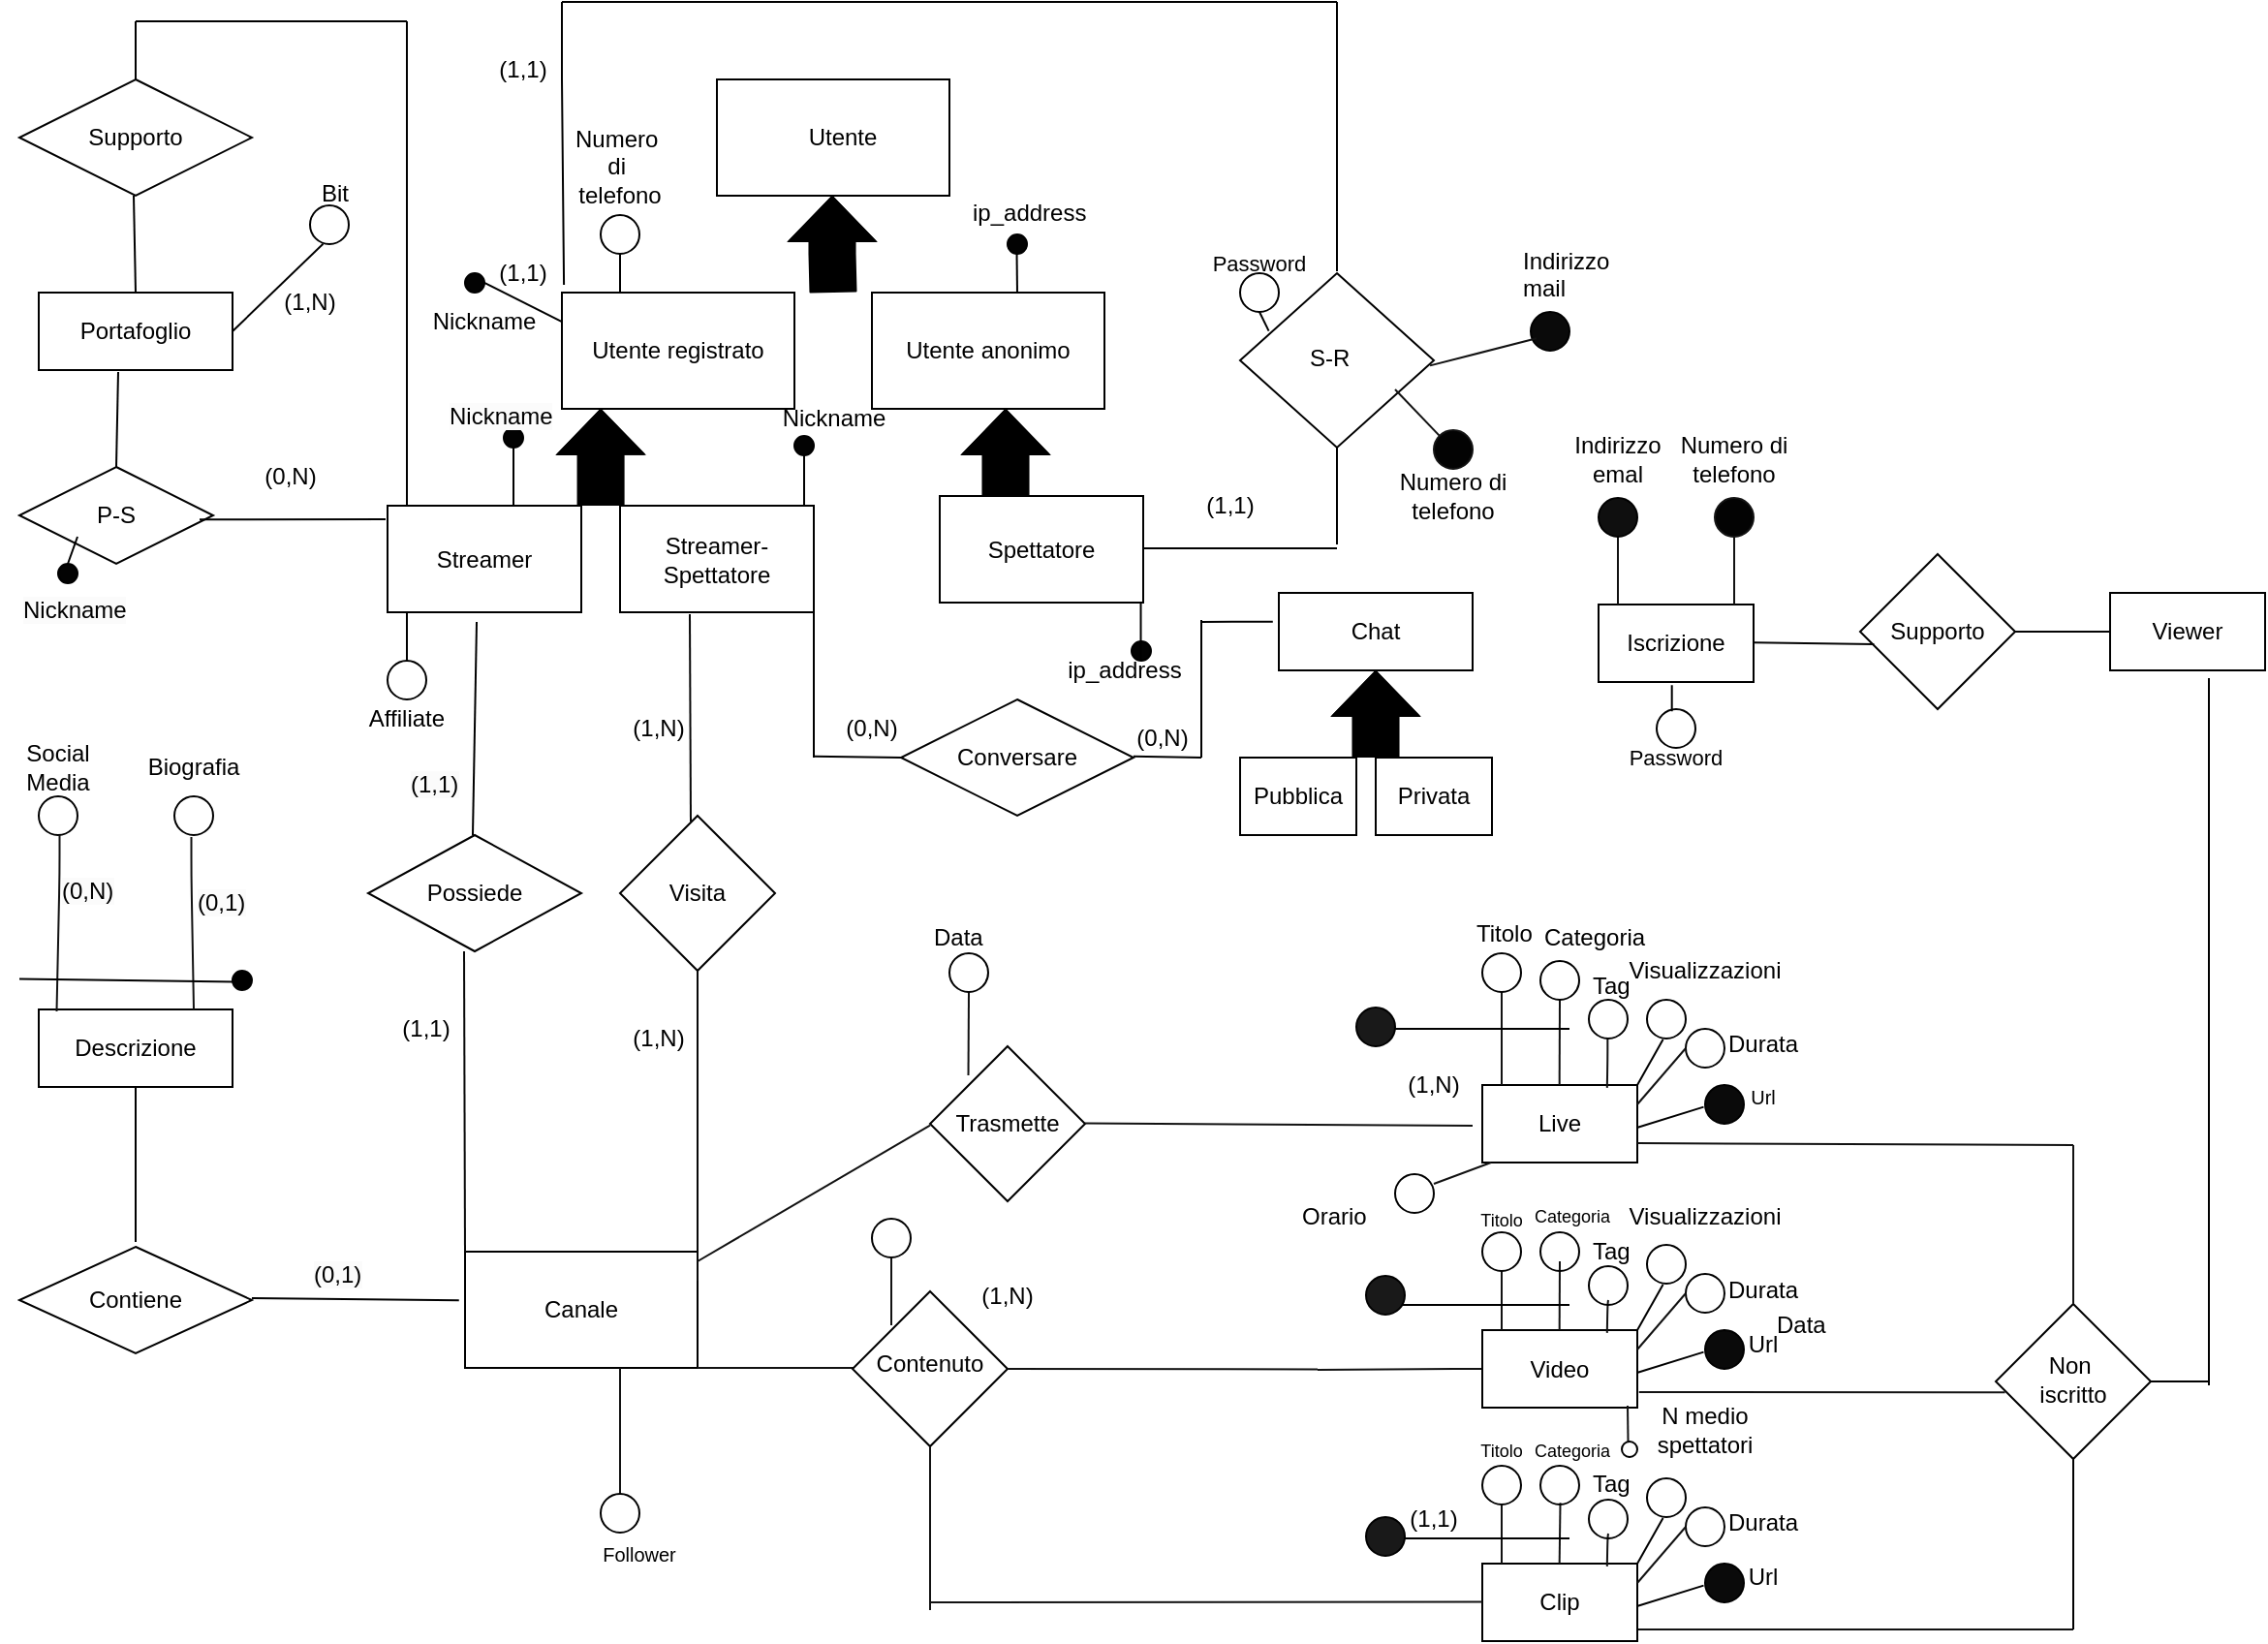 <mxfile version="22.1.2" type="device">
  <diagram name="Page-1" id="MS3F0-jO2fXdgPo8Lo6S">
    <mxGraphModel dx="1630" dy="879" grid="1" gridSize="10" guides="1" tooltips="1" connect="1" arrows="1" fold="1" page="1" pageScale="1" pageWidth="1169" pageHeight="1654" math="0" shadow="0">
      <root>
        <mxCell id="0" />
        <mxCell id="1" parent="0" />
        <mxCell id="3IenMItIxv0-lteJ33fJ-1" value="" style="rounded=0;whiteSpace=wrap;html=1;" parent="1" vertex="1">
          <mxGeometry x="370" y="40" width="120" height="60" as="geometry" />
        </mxCell>
        <mxCell id="3IenMItIxv0-lteJ33fJ-2" value="Utente" style="text;html=1;strokeColor=none;fillColor=none;align=center;verticalAlign=middle;whiteSpace=wrap;rounded=0;" parent="1" vertex="1">
          <mxGeometry x="405" y="55" width="60" height="30" as="geometry" />
        </mxCell>
        <mxCell id="3IenMItIxv0-lteJ33fJ-3" value="" style="shape=flexArrow;endArrow=classic;html=1;width=23.529;endSize=7.318;fillColor=#000000;strokeColor=#000000;" parent="1" edge="1">
          <mxGeometry width="50" height="50" relative="1" as="geometry">
            <mxPoint x="430" y="150" as="sourcePoint" />
            <mxPoint x="429.5" y="100" as="targetPoint" />
            <Array as="points">
              <mxPoint x="429.5" y="130" />
            </Array>
          </mxGeometry>
        </mxCell>
        <mxCell id="3IenMItIxv0-lteJ33fJ-4" value="Spettatore" style="rounded=0;whiteSpace=wrap;html=1;" parent="1" vertex="1">
          <mxGeometry x="485" y="255" width="105" height="55" as="geometry" />
        </mxCell>
        <mxCell id="3IenMItIxv0-lteJ33fJ-5" value="Streamer-Spettatore" style="rounded=0;whiteSpace=wrap;html=1;" parent="1" vertex="1">
          <mxGeometry x="320" y="260" width="100" height="55" as="geometry" />
        </mxCell>
        <mxCell id="3IenMItIxv0-lteJ33fJ-6" value="Streamer" style="rounded=0;whiteSpace=wrap;html=1;" parent="1" vertex="1">
          <mxGeometry x="200" y="260" width="100" height="55" as="geometry" />
        </mxCell>
        <mxCell id="3IenMItIxv0-lteJ33fJ-12" value="Canale&lt;br&gt;" style="rounded=0;whiteSpace=wrap;html=1;" parent="1" vertex="1">
          <mxGeometry x="240" y="645" width="120" height="60" as="geometry" />
        </mxCell>
        <mxCell id="3IenMItIxv0-lteJ33fJ-15" value="" style="endArrow=none;html=1;strokeColor=#080808;strokeWidth=1;entryX=0.45;entryY=1;entryDx=0;entryDy=0;entryPerimeter=0;exitX=0;exitY=0;exitDx=0;exitDy=0;" parent="1" source="3IenMItIxv0-lteJ33fJ-12" target="aLuPOI9P567OgMAXJeuT-25" edge="1">
          <mxGeometry width="50" height="50" relative="1" as="geometry">
            <mxPoint x="240" y="630" as="sourcePoint" />
            <mxPoint x="170" y="480" as="targetPoint" />
            <Array as="points" />
          </mxGeometry>
        </mxCell>
        <mxCell id="3IenMItIxv0-lteJ33fJ-17" value="" style="endArrow=none;html=1;" parent="1" edge="1">
          <mxGeometry width="50" height="50" relative="1" as="geometry">
            <mxPoint x="280" y="377.5" as="sourcePoint" />
            <mxPoint x="280" y="377.5" as="targetPoint" />
          </mxGeometry>
        </mxCell>
        <mxCell id="3IenMItIxv0-lteJ33fJ-22" value="" style="ellipse;whiteSpace=wrap;html=1;aspect=fixed;fillColor=#0A0A0A;strokeColor=#000000;" parent="1" vertex="1">
          <mxGeometry x="790" y="160" width="20" height="20" as="geometry" />
        </mxCell>
        <mxCell id="3IenMItIxv0-lteJ33fJ-29" value="" style="endArrow=none;html=1;fontColor=default;labelBackgroundColor=default;strokeColor=#121212;strokeWidth=1;" parent="1" edge="1">
          <mxGeometry width="50" height="50" relative="1" as="geometry">
            <mxPoint x="450" y="705.02" as="sourcePoint" />
            <mxPoint x="360" y="705.02" as="targetPoint" />
            <Array as="points" />
          </mxGeometry>
        </mxCell>
        <mxCell id="3IenMItIxv0-lteJ33fJ-30" value="" style="rhombus;whiteSpace=wrap;html=1;" parent="1" vertex="1">
          <mxGeometry x="440" y="665.5" width="80" height="80" as="geometry" />
        </mxCell>
        <mxCell id="3IenMItIxv0-lteJ33fJ-31" value="Contenuto" style="text;html=1;strokeColor=none;fillColor=none;align=center;verticalAlign=middle;whiteSpace=wrap;rounded=0;" parent="1" vertex="1">
          <mxGeometry x="450" y="688" width="60" height="30" as="geometry" />
        </mxCell>
        <mxCell id="3IenMItIxv0-lteJ33fJ-32" value="" style="endArrow=none;html=1;fontColor=default;labelBackgroundColor=default;strokeColor=#121212;strokeWidth=1;entryX=0.5;entryY=1;entryDx=0;entryDy=0;" parent="1" target="3IenMItIxv0-lteJ33fJ-33" edge="1">
          <mxGeometry width="50" height="50" relative="1" as="geometry">
            <mxPoint x="460" y="683" as="sourcePoint" />
            <mxPoint x="460" y="643" as="targetPoint" />
            <Array as="points" />
          </mxGeometry>
        </mxCell>
        <mxCell id="3IenMItIxv0-lteJ33fJ-33" value="" style="ellipse;whiteSpace=wrap;html=1;aspect=fixed;fillColor=none;strokeColor=#000000;" parent="1" vertex="1">
          <mxGeometry x="450" y="628" width="20" height="20" as="geometry" />
        </mxCell>
        <mxCell id="3IenMItIxv0-lteJ33fJ-34" value="&lt;font color=&quot;#000000&quot;&gt;Data&lt;br&gt;&lt;br&gt;&lt;/font&gt;" style="text;html=1;strokeColor=none;fillColor=none;align=left;verticalAlign=middle;whiteSpace=wrap;rounded=0;" parent="1" vertex="1">
          <mxGeometry x="915" y="674.74" width="60" height="30" as="geometry" />
        </mxCell>
        <mxCell id="3IenMItIxv0-lteJ33fJ-52" value="Live" style="rounded=0;whiteSpace=wrap;html=1;" parent="1" vertex="1">
          <mxGeometry x="765" y="559" width="80" height="40" as="geometry" />
        </mxCell>
        <mxCell id="3IenMItIxv0-lteJ33fJ-54" value="" style="endArrow=none;html=1;fontColor=default;labelBackgroundColor=default;strokeColor=#121212;strokeWidth=1;entryX=0.5;entryY=1;entryDx=0;entryDy=0;" parent="1" target="3IenMItIxv0-lteJ33fJ-56" edge="1">
          <mxGeometry width="50" height="50" relative="1" as="geometry">
            <mxPoint x="775" y="559" as="sourcePoint" />
            <mxPoint x="775" y="539" as="targetPoint" />
            <Array as="points" />
          </mxGeometry>
        </mxCell>
        <mxCell id="3IenMItIxv0-lteJ33fJ-55" value="" style="endArrow=none;html=1;fontColor=default;labelBackgroundColor=default;strokeColor=#121212;strokeWidth=1;entryX=0.5;entryY=1;entryDx=0;entryDy=0;" parent="1" target="3IenMItIxv0-lteJ33fJ-57" edge="1">
          <mxGeometry width="50" height="50" relative="1" as="geometry">
            <mxPoint x="804.83" y="559" as="sourcePoint" />
            <mxPoint x="804.83" y="539" as="targetPoint" />
            <Array as="points" />
          </mxGeometry>
        </mxCell>
        <mxCell id="3IenMItIxv0-lteJ33fJ-56" value="" style="ellipse;whiteSpace=wrap;html=1;aspect=fixed;fillColor=none;strokeColor=#000000;" parent="1" vertex="1">
          <mxGeometry x="765" y="491" width="20" height="20" as="geometry" />
        </mxCell>
        <mxCell id="3IenMItIxv0-lteJ33fJ-57" value="" style="ellipse;whiteSpace=wrap;html=1;aspect=fixed;fillColor=none;strokeColor=#000000;" parent="1" vertex="1">
          <mxGeometry x="795" y="495" width="20" height="20" as="geometry" />
        </mxCell>
        <mxCell id="3IenMItIxv0-lteJ33fJ-58" value="&lt;font color=&quot;#000000&quot;&gt;Titolo&lt;br&gt;&lt;/font&gt;" style="text;html=1;strokeColor=none;fillColor=none;align=left;verticalAlign=middle;whiteSpace=wrap;rounded=0;" parent="1" vertex="1">
          <mxGeometry x="760" y="471" width="30" height="20" as="geometry" />
        </mxCell>
        <mxCell id="3IenMItIxv0-lteJ33fJ-59" value="&lt;font color=&quot;#000000&quot;&gt;Durata&lt;br&gt;&lt;br&gt;&lt;/font&gt;" style="text;html=1;strokeColor=none;fillColor=none;align=left;verticalAlign=middle;whiteSpace=wrap;rounded=0;" parent="1" vertex="1">
          <mxGeometry x="890" y="545" width="30" as="geometry" />
        </mxCell>
        <mxCell id="3IenMItIxv0-lteJ33fJ-60" value="" style="endArrow=none;html=1;fontColor=default;labelBackgroundColor=default;strokeColor=#121212;strokeWidth=1;exitX=0.805;exitY=0.036;exitDx=0;exitDy=0;exitPerimeter=0;" parent="1" source="3IenMItIxv0-lteJ33fJ-52" edge="1">
          <mxGeometry width="50" height="50" relative="1" as="geometry">
            <mxPoint x="829.67" y="555" as="sourcePoint" />
            <mxPoint x="829.67" y="535" as="targetPoint" />
            <Array as="points">
              <mxPoint x="829.67" y="546" />
            </Array>
          </mxGeometry>
        </mxCell>
        <mxCell id="3IenMItIxv0-lteJ33fJ-61" value="" style="ellipse;whiteSpace=wrap;html=1;aspect=fixed;fillColor=none;strokeColor=#000000;" parent="1" vertex="1">
          <mxGeometry x="820" y="515" width="20" height="20" as="geometry" />
        </mxCell>
        <mxCell id="3IenMItIxv0-lteJ33fJ-62" value="&lt;font color=&quot;#000000&quot;&gt;Tag&lt;br&gt;&lt;br&gt;&lt;/font&gt;" style="text;html=1;strokeColor=none;fillColor=none;align=left;verticalAlign=middle;whiteSpace=wrap;rounded=0;" parent="1" vertex="1">
          <mxGeometry x="820" y="515" width="10" as="geometry" />
        </mxCell>
        <mxCell id="3IenMItIxv0-lteJ33fJ-63" value="" style="ellipse;whiteSpace=wrap;html=1;aspect=fixed;fillColor=default;strokeColor=#000000;" parent="1" vertex="1">
          <mxGeometry x="870" y="530" width="20" height="20" as="geometry" />
        </mxCell>
        <mxCell id="3IenMItIxv0-lteJ33fJ-64" value="" style="endArrow=none;html=1;fontColor=default;labelBackgroundColor=default;strokeColor=#121212;strokeWidth=1;exitX=0;exitY=0.5;exitDx=0;exitDy=0;entryX=1;entryY=0.25;entryDx=0;entryDy=0;" parent="1" source="3IenMItIxv0-lteJ33fJ-63" target="3IenMItIxv0-lteJ33fJ-52" edge="1">
          <mxGeometry width="50" height="50" relative="1" as="geometry">
            <mxPoint x="854.83" y="574" as="sourcePoint" />
            <mxPoint x="854.83" y="554" as="targetPoint" />
            <Array as="points" />
          </mxGeometry>
        </mxCell>
        <mxCell id="3IenMItIxv0-lteJ33fJ-65" value="&lt;font color=&quot;#000000&quot;&gt;Categoria&lt;br&gt;&lt;br&gt;&lt;/font&gt;" style="text;html=1;strokeColor=none;fillColor=none;align=left;verticalAlign=middle;whiteSpace=wrap;rounded=0;" parent="1" vertex="1">
          <mxGeometry x="795" y="490" width="10" as="geometry" />
        </mxCell>
        <mxCell id="3IenMItIxv0-lteJ33fJ-99" value="" style="rhombus;whiteSpace=wrap;html=1;" parent="1" vertex="1">
          <mxGeometry x="1030" y="672" width="80" height="80" as="geometry" />
        </mxCell>
        <mxCell id="3IenMItIxv0-lteJ33fJ-100" value="Non&amp;nbsp;&lt;br&gt;iscritto" style="text;html=1;strokeColor=none;fillColor=none;align=center;verticalAlign=middle;whiteSpace=wrap;rounded=0;" parent="1" vertex="1">
          <mxGeometry x="1040" y="695.5" width="60" height="30" as="geometry" />
        </mxCell>
        <mxCell id="3IenMItIxv0-lteJ33fJ-102" value="" style="endArrow=none;html=1;fontColor=default;labelBackgroundColor=default;strokeColor=#121212;strokeWidth=1;entryX=1;entryY=0.75;entryDx=0;entryDy=0;" parent="1" target="3IenMItIxv0-lteJ33fJ-52" edge="1">
          <mxGeometry width="50" height="50" relative="1" as="geometry">
            <mxPoint x="1070" y="590" as="sourcePoint" />
            <mxPoint x="850" y="589" as="targetPoint" />
            <Array as="points" />
          </mxGeometry>
        </mxCell>
        <mxCell id="3IenMItIxv0-lteJ33fJ-103" value="" style="endArrow=none;html=1;fontColor=default;labelBackgroundColor=default;strokeColor=#121212;strokeWidth=1;" parent="1" edge="1">
          <mxGeometry width="50" height="50" relative="1" as="geometry">
            <mxPoint x="1070" y="840" as="sourcePoint" />
            <mxPoint x="845" y="840" as="targetPoint" />
            <Array as="points" />
          </mxGeometry>
        </mxCell>
        <mxCell id="3IenMItIxv0-lteJ33fJ-107" value="Viewer" style="rounded=0;whiteSpace=wrap;html=1;" parent="1" vertex="1">
          <mxGeometry x="1089" y="305" width="80" height="40" as="geometry" />
        </mxCell>
        <mxCell id="3IenMItIxv0-lteJ33fJ-108" value="" style="rhombus;whiteSpace=wrap;html=1;" parent="1" vertex="1">
          <mxGeometry x="960" y="285" width="80" height="80" as="geometry" />
        </mxCell>
        <mxCell id="3IenMItIxv0-lteJ33fJ-109" value="Supporto" style="text;html=1;strokeColor=none;fillColor=none;align=center;verticalAlign=middle;whiteSpace=wrap;rounded=0;" parent="1" vertex="1">
          <mxGeometry x="970" y="310" width="60" height="30" as="geometry" />
        </mxCell>
        <mxCell id="3IenMItIxv0-lteJ33fJ-110" value="" style="endArrow=none;html=1;strokeColor=#030303;strokeWidth=1;entryX=1;entryY=0.5;entryDx=0;entryDy=0;exitX=0;exitY=0.5;exitDx=0;exitDy=0;" parent="1" source="3IenMItIxv0-lteJ33fJ-107" edge="1">
          <mxGeometry width="50" height="50" relative="1" as="geometry">
            <mxPoint x="1080" y="325" as="sourcePoint" />
            <mxPoint x="1040" y="325" as="targetPoint" />
            <Array as="points" />
          </mxGeometry>
        </mxCell>
        <mxCell id="3IenMItIxv0-lteJ33fJ-111" value="" style="endArrow=none;html=1;strokeColor=#030303;strokeWidth=1;exitX=0.09;exitY=0.582;exitDx=0;exitDy=0;exitPerimeter=0;" parent="1" edge="1">
          <mxGeometry width="50" height="50" relative="1" as="geometry">
            <mxPoint x="967.2" y="331.56" as="sourcePoint" />
            <mxPoint x="905" y="330.67" as="targetPoint" />
            <Array as="points" />
          </mxGeometry>
        </mxCell>
        <mxCell id="3IenMItIxv0-lteJ33fJ-112" value="Iscrizione" style="rounded=0;whiteSpace=wrap;html=1;" parent="1" vertex="1">
          <mxGeometry x="825" y="311" width="80" height="40" as="geometry" />
        </mxCell>
        <mxCell id="3IenMItIxv0-lteJ33fJ-117" value="" style="endArrow=none;html=1;fontColor=default;labelBackgroundColor=default;strokeColor=#121212;strokeWidth=1;" parent="1" edge="1">
          <mxGeometry width="50" height="50" relative="1" as="geometry">
            <mxPoint x="835" y="276" as="sourcePoint" />
            <mxPoint x="835" y="311" as="targetPoint" />
            <Array as="points">
              <mxPoint x="835" y="286" />
            </Array>
          </mxGeometry>
        </mxCell>
        <mxCell id="3IenMItIxv0-lteJ33fJ-118" value="" style="ellipse;whiteSpace=wrap;html=1;aspect=fixed;fillColor=#0F0F0F;" parent="1" vertex="1">
          <mxGeometry x="825" y="256" width="20" height="20" as="geometry" />
        </mxCell>
        <mxCell id="3IenMItIxv0-lteJ33fJ-119" value="&lt;font color=&quot;#000000&quot;&gt;Indirizzo emal&lt;br&gt;&lt;/font&gt;" style="text;html=1;strokeColor=none;fillColor=none;align=center;verticalAlign=middle;whiteSpace=wrap;rounded=0;" parent="1" vertex="1">
          <mxGeometry x="805" y="221" width="60" height="30" as="geometry" />
        </mxCell>
        <mxCell id="3IenMItIxv0-lteJ33fJ-120" value="" style="endArrow=none;html=1;fontColor=default;labelBackgroundColor=default;strokeColor=#121212;strokeWidth=1;" parent="1" edge="1">
          <mxGeometry width="50" height="50" relative="1" as="geometry">
            <mxPoint x="895" y="276" as="sourcePoint" />
            <mxPoint x="895" y="311" as="targetPoint" />
            <Array as="points" />
          </mxGeometry>
        </mxCell>
        <mxCell id="3IenMItIxv0-lteJ33fJ-121" value="" style="ellipse;whiteSpace=wrap;html=1;aspect=fixed;strokeColor=#141414;fillColor=#030303;" parent="1" vertex="1">
          <mxGeometry x="885" y="256" width="20" height="20" as="geometry" />
        </mxCell>
        <mxCell id="3IenMItIxv0-lteJ33fJ-122" value="&lt;font color=&quot;#000000&quot;&gt;Numero di telefono&lt;br&gt;&lt;/font&gt;" style="text;html=1;strokeColor=none;fillColor=none;align=center;verticalAlign=middle;whiteSpace=wrap;rounded=0;" parent="1" vertex="1">
          <mxGeometry x="865" y="221" width="60" height="30" as="geometry" />
        </mxCell>
        <mxCell id="3IenMItIxv0-lteJ33fJ-123" value="Utente anonimo" style="rounded=0;whiteSpace=wrap;html=1;" parent="1" vertex="1">
          <mxGeometry x="450" y="150" width="120" height="60" as="geometry" />
        </mxCell>
        <mxCell id="3IenMItIxv0-lteJ33fJ-125" value="Utente registrato" style="rounded=0;whiteSpace=wrap;html=1;" parent="1" vertex="1">
          <mxGeometry x="290" y="150" width="120" height="60" as="geometry" />
        </mxCell>
        <mxCell id="3IenMItIxv0-lteJ33fJ-126" value="" style="shape=flexArrow;endArrow=classic;html=1;width=23.529;endSize=7.318;fillColor=#000000;strokeColor=#000000;entryX=0.583;entryY=1;entryDx=0;entryDy=0;entryPerimeter=0;" parent="1" edge="1">
          <mxGeometry width="50" height="50" relative="1" as="geometry">
            <mxPoint x="310.04" y="260" as="sourcePoint" />
            <mxPoint x="310" y="210" as="targetPoint" />
            <Array as="points">
              <mxPoint x="310.04" y="230" />
            </Array>
          </mxGeometry>
        </mxCell>
        <mxCell id="3IenMItIxv0-lteJ33fJ-129" value="" style="rhombus;whiteSpace=wrap;html=1;" parent="1" vertex="1">
          <mxGeometry x="320" y="420" width="80" height="80" as="geometry" />
        </mxCell>
        <mxCell id="3IenMItIxv0-lteJ33fJ-130" value="Visita" style="text;html=1;strokeColor=none;fillColor=none;align=center;verticalAlign=middle;whiteSpace=wrap;rounded=0;" parent="1" vertex="1">
          <mxGeometry x="330" y="445" width="60" height="30" as="geometry" />
        </mxCell>
        <mxCell id="3IenMItIxv0-lteJ33fJ-140" value="(1,N)" style="text;html=1;strokeColor=none;fillColor=none;align=center;verticalAlign=middle;whiteSpace=wrap;rounded=0;" parent="1" vertex="1">
          <mxGeometry x="310" y="520" width="60" height="30" as="geometry" />
        </mxCell>
        <mxCell id="3IenMItIxv0-lteJ33fJ-145" value="(1,N)" style="text;html=1;strokeColor=none;fillColor=none;align=center;verticalAlign=middle;whiteSpace=wrap;rounded=0;" parent="1" vertex="1">
          <mxGeometry x="490" y="653" width="60" height="30" as="geometry" />
        </mxCell>
        <mxCell id="3IenMItIxv0-lteJ33fJ-147" value="(1,N)" style="text;html=1;strokeColor=none;fillColor=none;align=center;verticalAlign=middle;whiteSpace=wrap;rounded=0;" parent="1" vertex="1">
          <mxGeometry x="710" y="544" width="60" height="30" as="geometry" />
        </mxCell>
        <mxCell id="aLuPOI9P567OgMAXJeuT-4" value="" style="rhombus;whiteSpace=wrap;html=1;" parent="1" vertex="1">
          <mxGeometry x="640" y="140" width="100" height="90" as="geometry" />
        </mxCell>
        <mxCell id="aLuPOI9P567OgMAXJeuT-6" value="" style="shape=flexArrow;endArrow=classic;html=1;width=23.529;endSize=7.318;fillColor=#000000;strokeColor=#000000;" parent="1" edge="1">
          <mxGeometry width="50" height="50" relative="1" as="geometry">
            <mxPoint x="519" y="255" as="sourcePoint" />
            <mxPoint x="519" y="210" as="targetPoint" />
            <Array as="points">
              <mxPoint x="519" y="225" />
            </Array>
          </mxGeometry>
        </mxCell>
        <mxCell id="aLuPOI9P567OgMAXJeuT-8" value="" style="endArrow=none;html=1;rounded=0;" parent="1" edge="1">
          <mxGeometry relative="1" as="geometry">
            <mxPoint x="690" y="139" as="sourcePoint" />
            <mxPoint x="690" as="targetPoint" />
            <Array as="points">
              <mxPoint x="690" y="70" />
            </Array>
          </mxGeometry>
        </mxCell>
        <mxCell id="aLuPOI9P567OgMAXJeuT-9" value="" style="endArrow=none;html=1;rounded=0;" parent="1" edge="1">
          <mxGeometry relative="1" as="geometry">
            <mxPoint x="530" as="sourcePoint" />
            <mxPoint x="690" as="targetPoint" />
            <Array as="points">
              <mxPoint x="610" />
            </Array>
          </mxGeometry>
        </mxCell>
        <mxCell id="aLuPOI9P567OgMAXJeuT-10" value="" style="endArrow=none;html=1;rounded=0;" parent="1" edge="1">
          <mxGeometry relative="1" as="geometry">
            <mxPoint x="380" as="sourcePoint" />
            <mxPoint x="540" as="targetPoint" />
            <Array as="points" />
          </mxGeometry>
        </mxCell>
        <mxCell id="aLuPOI9P567OgMAXJeuT-11" value="" style="endArrow=none;html=1;rounded=0;" parent="1" edge="1">
          <mxGeometry relative="1" as="geometry">
            <mxPoint x="290" as="sourcePoint" />
            <mxPoint x="380" as="targetPoint" />
            <Array as="points">
              <mxPoint x="300" />
            </Array>
          </mxGeometry>
        </mxCell>
        <mxCell id="aLuPOI9P567OgMAXJeuT-12" value="" style="endArrow=none;html=1;rounded=0;exitX=0.092;exitY=-0.067;exitDx=0;exitDy=0;exitPerimeter=0;" parent="1" edge="1">
          <mxGeometry relative="1" as="geometry">
            <mxPoint x="291.04" y="145.98" as="sourcePoint" />
            <mxPoint x="290" as="targetPoint" />
            <Array as="points">
              <mxPoint x="290" y="40" />
            </Array>
          </mxGeometry>
        </mxCell>
        <mxCell id="aLuPOI9P567OgMAXJeuT-13" value="" style="endArrow=none;html=1;rounded=0;" parent="1" edge="1">
          <mxGeometry relative="1" as="geometry">
            <mxPoint x="590" y="282" as="sourcePoint" />
            <mxPoint x="690" y="282" as="targetPoint" />
            <Array as="points">
              <mxPoint x="670" y="282" />
            </Array>
          </mxGeometry>
        </mxCell>
        <mxCell id="aLuPOI9P567OgMAXJeuT-14" value="" style="endArrow=none;html=1;rounded=0;" parent="1" edge="1">
          <mxGeometry relative="1" as="geometry">
            <mxPoint x="690" y="230" as="sourcePoint" />
            <mxPoint x="690" y="280" as="targetPoint" />
            <Array as="points">
              <mxPoint x="690" y="230" />
            </Array>
          </mxGeometry>
        </mxCell>
        <mxCell id="aLuPOI9P567OgMAXJeuT-16" value="S-R" style="text;strokeColor=none;fillColor=none;spacingLeft=4;spacingRight=4;overflow=hidden;rotatable=0;points=[[0,0.5],[1,0.5]];portConstraint=eastwest;fontSize=12;whiteSpace=wrap;html=1;" parent="1" vertex="1">
          <mxGeometry x="670" y="170" width="40" height="30" as="geometry" />
        </mxCell>
        <mxCell id="aLuPOI9P567OgMAXJeuT-17" value="" style="endArrow=none;html=1;fontColor=default;labelBackgroundColor=default;strokeColor=#121212;strokeWidth=1;entryX=0.15;entryY=0.683;entryDx=0;entryDy=0;entryPerimeter=0;exitX=0.98;exitY=0.53;exitDx=0;exitDy=0;exitPerimeter=0;" parent="1" source="aLuPOI9P567OgMAXJeuT-4" target="3IenMItIxv0-lteJ33fJ-22" edge="1">
          <mxGeometry width="50" height="50" relative="1" as="geometry">
            <mxPoint x="735" y="185" as="sourcePoint" />
            <mxPoint x="785" y="175" as="targetPoint" />
            <Array as="points" />
          </mxGeometry>
        </mxCell>
        <mxCell id="aLuPOI9P567OgMAXJeuT-18" value="Indirizzo&lt;br&gt;mail" style="text;strokeColor=none;fillColor=none;spacingLeft=4;spacingRight=4;overflow=hidden;rotatable=0;points=[[0,0.5],[1,0.5]];portConstraint=eastwest;fontSize=12;whiteSpace=wrap;html=1;" parent="1" vertex="1">
          <mxGeometry x="780" y="120" width="70" height="30" as="geometry" />
        </mxCell>
        <mxCell id="aLuPOI9P567OgMAXJeuT-24" value="" style="endArrow=none;html=1;rounded=0;" parent="1" edge="1">
          <mxGeometry relative="1" as="geometry">
            <mxPoint x="246" y="320" as="sourcePoint" />
            <mxPoint x="244" y="430" as="targetPoint" />
            <Array as="points" />
          </mxGeometry>
        </mxCell>
        <mxCell id="aLuPOI9P567OgMAXJeuT-25" value="Possiede" style="shape=rhombus;perimeter=rhombusPerimeter;whiteSpace=wrap;html=1;align=center;" parent="1" vertex="1">
          <mxGeometry x="190" y="430" width="110" height="60" as="geometry" />
        </mxCell>
        <mxCell id="aLuPOI9P567OgMAXJeuT-26" value="Descrizione" style="whiteSpace=wrap;html=1;align=center;" parent="1" vertex="1">
          <mxGeometry x="20" y="520" width="100" height="40" as="geometry" />
        </mxCell>
        <mxCell id="aLuPOI9P567OgMAXJeuT-27" value="" style="endArrow=none;html=1;strokeColor=#080808;strokeWidth=1;entryX=0.5;entryY=1;entryDx=0;entryDy=0;exitX=0;exitY=0;exitDx=0;exitDy=0;" parent="1" target="3IenMItIxv0-lteJ33fJ-129" edge="1">
          <mxGeometry width="50" height="50" relative="1" as="geometry">
            <mxPoint x="360" y="660" as="sourcePoint" />
            <mxPoint x="344" y="510" as="targetPoint" />
            <Array as="points" />
          </mxGeometry>
        </mxCell>
        <mxCell id="aLuPOI9P567OgMAXJeuT-29" value="" style="endArrow=none;html=1;strokeColor=#080808;strokeWidth=1;exitX=0;exitY=0;exitDx=0;exitDy=0;entryX=0.36;entryY=1.018;entryDx=0;entryDy=0;entryPerimeter=0;" parent="1" target="3IenMItIxv0-lteJ33fJ-5" edge="1">
          <mxGeometry width="50" height="50" relative="1" as="geometry">
            <mxPoint x="356.5" y="423" as="sourcePoint" />
            <mxPoint x="343.5" y="318" as="targetPoint" />
            <Array as="points" />
          </mxGeometry>
        </mxCell>
        <mxCell id="c-TYdn2miSiZAmIjHGxK-1" value="Contiene" style="shape=rhombus;perimeter=rhombusPerimeter;whiteSpace=wrap;html=1;align=center;" parent="1" vertex="1">
          <mxGeometry x="10" y="642.5" width="120" height="55" as="geometry" />
        </mxCell>
        <mxCell id="c-TYdn2miSiZAmIjHGxK-3" value="" style="endArrow=none;html=1;rounded=0;entryX=0.5;entryY=1;entryDx=0;entryDy=0;" parent="1" target="aLuPOI9P567OgMAXJeuT-26" edge="1">
          <mxGeometry relative="1" as="geometry">
            <mxPoint x="70" y="640" as="sourcePoint" />
            <mxPoint x="140" y="636" as="targetPoint" />
          </mxGeometry>
        </mxCell>
        <mxCell id="c-TYdn2miSiZAmIjHGxK-6" value="" style="endArrow=none;html=1;rounded=0;entryX=-0.026;entryY=0.419;entryDx=0;entryDy=0;entryPerimeter=0;" parent="1" target="3IenMItIxv0-lteJ33fJ-12" edge="1">
          <mxGeometry relative="1" as="geometry">
            <mxPoint x="130" y="669" as="sourcePoint" />
            <mxPoint x="230" y="670" as="targetPoint" />
          </mxGeometry>
        </mxCell>
        <mxCell id="c-TYdn2miSiZAmIjHGxK-9" value="" style="ellipse;whiteSpace=wrap;html=1;aspect=fixed;fillColor=default;strokeColor=#000000;" parent="1" vertex="1">
          <mxGeometry x="20" y="410" width="20" height="20" as="geometry" />
        </mxCell>
        <mxCell id="c-TYdn2miSiZAmIjHGxK-12" value="" style="ellipse;whiteSpace=wrap;html=1;aspect=fixed;fillColor=default;strokeColor=#000000;" parent="1" vertex="1">
          <mxGeometry x="90" y="410" width="20" height="20" as="geometry" />
        </mxCell>
        <mxCell id="c-TYdn2miSiZAmIjHGxK-13" value="" style="endArrow=none;html=1;fontColor=default;labelBackgroundColor=default;strokeColor=#121212;strokeWidth=1;exitX=0.08;exitY=-0.1;exitDx=0;exitDy=0;exitPerimeter=0;" parent="1" edge="1">
          <mxGeometry width="50" height="50" relative="1" as="geometry">
            <mxPoint x="29.25" y="521" as="sourcePoint" />
            <mxPoint x="30.75" y="430" as="targetPoint" />
            <Array as="points">
              <mxPoint x="30.75" y="450" />
            </Array>
          </mxGeometry>
        </mxCell>
        <mxCell id="c-TYdn2miSiZAmIjHGxK-14" value="" style="endArrow=none;html=1;fontColor=default;labelBackgroundColor=default;strokeColor=#121212;strokeWidth=1;" parent="1" edge="1">
          <mxGeometry width="50" height="50" relative="1" as="geometry">
            <mxPoint x="100" y="520" as="sourcePoint" />
            <mxPoint x="98.75" y="431" as="targetPoint" />
            <Array as="points">
              <mxPoint x="98.75" y="451" />
            </Array>
          </mxGeometry>
        </mxCell>
        <mxCell id="c-TYdn2miSiZAmIjHGxK-15" value="Social&lt;br&gt;Media" style="text;html=1;strokeColor=none;fillColor=none;align=center;verticalAlign=middle;whiteSpace=wrap;rounded=0;" parent="1" vertex="1">
          <mxGeometry y="380" width="60" height="30" as="geometry" />
        </mxCell>
        <mxCell id="c-TYdn2miSiZAmIjHGxK-16" value="Biografia" style="text;html=1;strokeColor=none;fillColor=none;align=center;verticalAlign=middle;whiteSpace=wrap;rounded=0;" parent="1" vertex="1">
          <mxGeometry x="70" y="380" width="60" height="30" as="geometry" />
        </mxCell>
        <mxCell id="c-TYdn2miSiZAmIjHGxK-18" value="Portafoglio" style="whiteSpace=wrap;html=1;align=center;" parent="1" vertex="1">
          <mxGeometry x="20" y="150" width="100" height="40" as="geometry" />
        </mxCell>
        <mxCell id="c-TYdn2miSiZAmIjHGxK-19" value="Supporto" style="shape=rhombus;perimeter=rhombusPerimeter;whiteSpace=wrap;html=1;align=center;" parent="1" vertex="1">
          <mxGeometry x="10" y="40" width="120" height="60" as="geometry" />
        </mxCell>
        <mxCell id="c-TYdn2miSiZAmIjHGxK-20" value="P-S" style="shape=rhombus;perimeter=rhombusPerimeter;whiteSpace=wrap;html=1;align=center;" parent="1" vertex="1">
          <mxGeometry x="10" y="240" width="100" height="50" as="geometry" />
        </mxCell>
        <mxCell id="c-TYdn2miSiZAmIjHGxK-22" value="" style="endArrow=none;html=1;rounded=0;entryX=0.5;entryY=0;entryDx=0;entryDy=0;" parent="1" target="c-TYdn2miSiZAmIjHGxK-18" edge="1">
          <mxGeometry relative="1" as="geometry">
            <mxPoint x="69" y="100" as="sourcePoint" />
            <mxPoint x="69" y="141" as="targetPoint" />
          </mxGeometry>
        </mxCell>
        <mxCell id="c-TYdn2miSiZAmIjHGxK-24" value="" style="endArrow=none;html=1;rounded=0;entryX=0.5;entryY=0;entryDx=0;entryDy=0;exitX=0.41;exitY=1.025;exitDx=0;exitDy=0;exitPerimeter=0;" parent="1" source="c-TYdn2miSiZAmIjHGxK-18" target="c-TYdn2miSiZAmIjHGxK-20" edge="1">
          <mxGeometry relative="1" as="geometry">
            <mxPoint x="55" y="190" as="sourcePoint" />
            <mxPoint x="145" y="190" as="targetPoint" />
          </mxGeometry>
        </mxCell>
        <mxCell id="c-TYdn2miSiZAmIjHGxK-25" value="" style="endArrow=none;html=1;rounded=0;entryX=-0.01;entryY=0.127;entryDx=0;entryDy=0;entryPerimeter=0;exitX=0.93;exitY=0.543;exitDx=0;exitDy=0;exitPerimeter=0;" parent="1" source="c-TYdn2miSiZAmIjHGxK-20" target="3IenMItIxv0-lteJ33fJ-6" edge="1">
          <mxGeometry relative="1" as="geometry">
            <mxPoint x="100" y="264.5" as="sourcePoint" />
            <mxPoint x="260" y="264.5" as="targetPoint" />
          </mxGeometry>
        </mxCell>
        <mxCell id="c-TYdn2miSiZAmIjHGxK-26" value="" style="endArrow=none;html=1;rounded=0;entryX=0.338;entryY=0.992;entryDx=0;entryDy=0;entryPerimeter=0;" parent="1" target="c-TYdn2miSiZAmIjHGxK-27" edge="1">
          <mxGeometry width="50" height="50" relative="1" as="geometry">
            <mxPoint x="120" y="170" as="sourcePoint" />
            <mxPoint x="170" y="120" as="targetPoint" />
          </mxGeometry>
        </mxCell>
        <mxCell id="c-TYdn2miSiZAmIjHGxK-27" value="" style="ellipse;whiteSpace=wrap;html=1;aspect=fixed;fillColor=none;strokeColor=#000000;" parent="1" vertex="1">
          <mxGeometry x="160" y="105" width="20" height="20" as="geometry" />
        </mxCell>
        <mxCell id="c-TYdn2miSiZAmIjHGxK-28" value="Bit" style="text;strokeColor=none;fillColor=none;spacingLeft=4;spacingRight=4;overflow=hidden;rotatable=0;points=[[0,0.5],[1,0.5]];portConstraint=eastwest;fontSize=12;whiteSpace=wrap;html=1;" parent="1" vertex="1">
          <mxGeometry x="160" y="85" width="40" height="30" as="geometry" />
        </mxCell>
        <mxCell id="c-TYdn2miSiZAmIjHGxK-31" value="Conversare" style="shape=rhombus;perimeter=rhombusPerimeter;whiteSpace=wrap;html=1;align=center;" parent="1" vertex="1">
          <mxGeometry x="465" y="360" width="120" height="60" as="geometry" />
        </mxCell>
        <mxCell id="c-TYdn2miSiZAmIjHGxK-34" value="Chat" style="whiteSpace=wrap;html=1;align=center;" parent="1" vertex="1">
          <mxGeometry x="660" y="305" width="100" height="40" as="geometry" />
        </mxCell>
        <mxCell id="c-TYdn2miSiZAmIjHGxK-36" value="" style="endArrow=none;html=1;rounded=0;" parent="1" edge="1">
          <mxGeometry relative="1" as="geometry">
            <mxPoint x="585" y="389.43" as="sourcePoint" />
            <mxPoint x="620" y="390" as="targetPoint" />
          </mxGeometry>
        </mxCell>
        <mxCell id="pSGRfioSJ6ThPUgg3c0M-2" value="(1,1)" style="text;html=1;strokeColor=none;fillColor=none;align=center;verticalAlign=middle;whiteSpace=wrap;rounded=0;" parent="1" vertex="1">
          <mxGeometry x="605" y="245" width="60" height="30" as="geometry" />
        </mxCell>
        <mxCell id="pSGRfioSJ6ThPUgg3c0M-3" value="(1,1)" style="text;html=1;strokeColor=none;fillColor=none;align=center;verticalAlign=middle;whiteSpace=wrap;rounded=0;" parent="1" vertex="1">
          <mxGeometry x="240" y="20" width="60" height="30" as="geometry" />
        </mxCell>
        <mxCell id="pSGRfioSJ6ThPUgg3c0M-4" value="(0,N)" style="text;html=1;strokeColor=none;fillColor=none;align=center;verticalAlign=middle;whiteSpace=wrap;rounded=0;" parent="1" vertex="1">
          <mxGeometry x="120" y="230" width="60" height="30" as="geometry" />
        </mxCell>
        <mxCell id="pSGRfioSJ6ThPUgg3c0M-5" value="(1,1)" style="text;html=1;strokeColor=none;fillColor=none;align=center;verticalAlign=middle;whiteSpace=wrap;rounded=0;" parent="1" vertex="1">
          <mxGeometry x="190" y="515" width="60" height="30" as="geometry" />
        </mxCell>
        <mxCell id="pSGRfioSJ6ThPUgg3c0M-6" value="(1,N)" style="text;html=1;strokeColor=none;fillColor=none;align=center;verticalAlign=middle;whiteSpace=wrap;rounded=0;" parent="1" vertex="1">
          <mxGeometry x="310" y="360" width="60" height="30" as="geometry" />
        </mxCell>
        <mxCell id="pSGRfioSJ6ThPUgg3c0M-7" value="&lt;span style=&quot;caret-color: rgb(0, 0, 0); color: rgb(0, 0, 0); font-family: Helvetica; font-size: 12.0px; font-style: normal; font-variant-caps: normal; font-weight: 400; letter-spacing: normal; text-align: center; text-indent: 0px; text-transform: none; word-spacing: 0px; -webkit-text-stroke-width: 0px; background-color: rgb(251, 251, 251); text-decoration: none; float: none; display: inline !important;&quot;&gt;(1,1)&lt;/span&gt;" style="text;whiteSpace=wrap;html=1;" parent="1" vertex="1">
          <mxGeometry x="210" y="390" width="60" height="40" as="geometry" />
        </mxCell>
        <mxCell id="pSGRfioSJ6ThPUgg3c0M-8" value="&lt;span style=&quot;caret-color: rgb(0, 0, 0); color: rgb(0, 0, 0); font-family: Helvetica; font-size: 12.0px; font-style: normal; font-variant-caps: normal; font-weight: 400; letter-spacing: normal; text-align: center; text-indent: 0px; text-transform: none; word-spacing: 0px; -webkit-text-stroke-width: 0px; background-color: rgb(251, 251, 251); text-decoration: none; float: none; display: inline !important;&quot;&gt;(0,1)&lt;/span&gt;" style="text;whiteSpace=wrap;html=1;" parent="1" vertex="1">
          <mxGeometry x="160" y="642.5" width="60" height="40" as="geometry" />
        </mxCell>
        <mxCell id="pSGRfioSJ6ThPUgg3c0M-9" value="&lt;span style=&quot;caret-color: rgb(0, 0, 0); color: rgb(0, 0, 0); font-family: Helvetica; font-size: 12.0px; font-style: normal; font-variant-caps: normal; font-weight: 400; letter-spacing: normal; text-align: center; text-indent: 0px; text-transform: none; word-spacing: 0px; -webkit-text-stroke-width: 0px; background-color: rgb(251, 251, 251); text-decoration: none; float: none; display: inline !important;&quot;&gt;(0,1)&lt;/span&gt;" style="text;whiteSpace=wrap;html=1;" parent="1" vertex="1">
          <mxGeometry x="100" y="451" width="60" height="40" as="geometry" />
        </mxCell>
        <mxCell id="pSGRfioSJ6ThPUgg3c0M-10" value="&lt;span style=&quot;caret-color: rgb(0, 0, 0); color: rgb(0, 0, 0); font-family: Helvetica; font-size: 12.0px; font-style: normal; font-variant-caps: normal; font-weight: 400; letter-spacing: normal; text-align: center; text-indent: 0px; text-transform: none; word-spacing: 0px; -webkit-text-stroke-width: 0px; background-color: rgb(251, 251, 251); text-decoration: none; float: none; display: inline !important;&quot;&gt;(0,N)&lt;/span&gt;" style="text;whiteSpace=wrap;html=1;" parent="1" vertex="1">
          <mxGeometry x="30" y="445" width="60" height="40" as="geometry" />
        </mxCell>
        <mxCell id="pSGRfioSJ6ThPUgg3c0M-20" value="" style="endArrow=none;html=1;rounded=0;entryX=0.414;entryY=1.024;entryDx=0;entryDy=0;entryPerimeter=0;" parent="1" target="pSGRfioSJ6ThPUgg3c0M-21" edge="1">
          <mxGeometry width="50" height="50" relative="1" as="geometry">
            <mxPoint x="845" y="559" as="sourcePoint" />
            <mxPoint x="875" y="529" as="targetPoint" />
          </mxGeometry>
        </mxCell>
        <mxCell id="pSGRfioSJ6ThPUgg3c0M-21" value="" style="ellipse;whiteSpace=wrap;html=1;aspect=fixed;fillColor=default;strokeColor=#000000;" parent="1" vertex="1">
          <mxGeometry x="850" y="515" width="20" height="20" as="geometry" />
        </mxCell>
        <mxCell id="pSGRfioSJ6ThPUgg3c0M-22" value="Visualizzazioni" style="text;html=1;strokeColor=none;fillColor=none;align=center;verticalAlign=middle;whiteSpace=wrap;rounded=0;" parent="1" vertex="1">
          <mxGeometry x="850" y="485" width="60" height="30" as="geometry" />
        </mxCell>
        <mxCell id="pSGRfioSJ6ThPUgg3c0M-25" value="" style="endArrow=none;html=1;rounded=0;" parent="1" edge="1">
          <mxGeometry width="50" height="50" relative="1" as="geometry">
            <mxPoint x="710" y="530" as="sourcePoint" />
            <mxPoint x="810" y="530" as="targetPoint" />
          </mxGeometry>
        </mxCell>
        <mxCell id="pSGRfioSJ6ThPUgg3c0M-26" value="" style="ellipse;whiteSpace=wrap;html=1;aspect=fixed;fillColor=#191919;strokeColor=#000000;" parent="1" vertex="1">
          <mxGeometry x="700" y="519" width="20" height="20" as="geometry" />
        </mxCell>
        <mxCell id="sNWN-Sqg_vtTGaSrvi1j-1" value="" style="endArrow=none;html=1;rounded=0;" parent="1" edge="1">
          <mxGeometry width="50" height="50" relative="1" as="geometry">
            <mxPoint x="620" y="390" as="sourcePoint" />
            <mxPoint x="620" y="360" as="targetPoint" />
          </mxGeometry>
        </mxCell>
        <mxCell id="sNWN-Sqg_vtTGaSrvi1j-2" value="" style="endArrow=none;html=1;rounded=0;" parent="1" edge="1">
          <mxGeometry width="50" height="50" relative="1" as="geometry">
            <mxPoint x="620" y="360" as="sourcePoint" />
            <mxPoint x="620" y="319" as="targetPoint" />
          </mxGeometry>
        </mxCell>
        <mxCell id="sNWN-Sqg_vtTGaSrvi1j-3" value="" style="shape=flexArrow;endArrow=classic;html=1;width=23.529;endSize=7.318;fillColor=#000000;strokeColor=#000000;" parent="1" edge="1">
          <mxGeometry width="50" height="50" relative="1" as="geometry">
            <mxPoint x="710" y="390" as="sourcePoint" />
            <mxPoint x="710" y="345" as="targetPoint" />
            <Array as="points">
              <mxPoint x="710" y="360" />
            </Array>
          </mxGeometry>
        </mxCell>
        <mxCell id="sNWN-Sqg_vtTGaSrvi1j-4" value="" style="endArrow=none;html=1;rounded=0;entryX=-0.031;entryY=0.371;entryDx=0;entryDy=0;entryPerimeter=0;" parent="1" target="c-TYdn2miSiZAmIjHGxK-34" edge="1">
          <mxGeometry width="50" height="50" relative="1" as="geometry">
            <mxPoint x="620" y="320" as="sourcePoint" />
            <mxPoint x="650" y="300" as="targetPoint" />
          </mxGeometry>
        </mxCell>
        <mxCell id="sNWN-Sqg_vtTGaSrvi1j-5" value="Pubblica" style="whiteSpace=wrap;html=1;align=center;" parent="1" vertex="1">
          <mxGeometry x="640" y="390" width="60" height="40" as="geometry" />
        </mxCell>
        <mxCell id="sNWN-Sqg_vtTGaSrvi1j-6" value="Privata" style="whiteSpace=wrap;html=1;align=center;" parent="1" vertex="1">
          <mxGeometry x="710" y="390" width="60" height="40" as="geometry" />
        </mxCell>
        <mxCell id="sNWN-Sqg_vtTGaSrvi1j-11" value="" style="endArrow=none;html=1;rounded=0;" parent="1" edge="1">
          <mxGeometry relative="1" as="geometry">
            <mxPoint x="420" y="315" as="sourcePoint" />
            <mxPoint x="420" y="390" as="targetPoint" />
          </mxGeometry>
        </mxCell>
        <mxCell id="sNWN-Sqg_vtTGaSrvi1j-12" value="" style="endArrow=none;html=1;rounded=0;entryX=0;entryY=0.5;entryDx=0;entryDy=0;" parent="1" target="c-TYdn2miSiZAmIjHGxK-31" edge="1">
          <mxGeometry relative="1" as="geometry">
            <mxPoint x="420" y="389.43" as="sourcePoint" />
            <mxPoint x="460" y="390" as="targetPoint" />
          </mxGeometry>
        </mxCell>
        <mxCell id="sNWN-Sqg_vtTGaSrvi1j-13" value="" style="endArrow=none;html=1;rounded=0;" parent="1" edge="1">
          <mxGeometry relative="1" as="geometry">
            <mxPoint x="1140" y="714" as="sourcePoint" />
            <mxPoint x="1140" y="349" as="targetPoint" />
          </mxGeometry>
        </mxCell>
        <mxCell id="sNWN-Sqg_vtTGaSrvi1j-14" value="" style="endArrow=none;html=1;rounded=0;exitX=1;exitY=0.5;exitDx=0;exitDy=0;" parent="1" source="3IenMItIxv0-lteJ33fJ-99" edge="1">
          <mxGeometry relative="1" as="geometry">
            <mxPoint x="1121.5" y="711.43" as="sourcePoint" />
            <mxPoint x="1140" y="712" as="targetPoint" />
          </mxGeometry>
        </mxCell>
        <mxCell id="sNWN-Sqg_vtTGaSrvi1j-15" value="(1,N)" style="text;html=1;strokeColor=none;fillColor=none;align=center;verticalAlign=middle;whiteSpace=wrap;rounded=0;" parent="1" vertex="1">
          <mxGeometry x="130" y="140" width="60" height="30" as="geometry" />
        </mxCell>
        <mxCell id="sNWN-Sqg_vtTGaSrvi1j-16" value="(0,N)" style="text;html=1;strokeColor=none;fillColor=none;align=center;verticalAlign=middle;whiteSpace=wrap;rounded=0;" parent="1" vertex="1">
          <mxGeometry x="420" y="360" width="60" height="30" as="geometry" />
        </mxCell>
        <mxCell id="sNWN-Sqg_vtTGaSrvi1j-17" value="(0,N)" style="text;html=1;strokeColor=none;fillColor=none;align=center;verticalAlign=middle;whiteSpace=wrap;rounded=0;" parent="1" vertex="1">
          <mxGeometry x="570" y="365" width="60" height="30" as="geometry" />
        </mxCell>
        <mxCell id="Q6tEKLhkLciVU8RTkUtG-1" value="&lt;font style=&quot;font-size: 10px;&quot;&gt;Follower&lt;/font&gt;" style="text;html=1;strokeColor=none;fillColor=none;align=center;verticalAlign=middle;whiteSpace=wrap;rounded=0;" parent="1" vertex="1">
          <mxGeometry x="300" y="786" width="60" height="30" as="geometry" />
        </mxCell>
        <mxCell id="Q6tEKLhkLciVU8RTkUtG-3" value="" style="endArrow=none;html=1;fontColor=default;labelBackgroundColor=default;strokeColor=#121212;strokeWidth=1;" parent="1" edge="1">
          <mxGeometry width="50" height="50" relative="1" as="geometry">
            <mxPoint x="320" y="775" as="sourcePoint" />
            <mxPoint x="320" y="705" as="targetPoint" />
            <Array as="points" />
          </mxGeometry>
        </mxCell>
        <mxCell id="Q6tEKLhkLciVU8RTkUtG-4" value="" style="ellipse;whiteSpace=wrap;html=1;aspect=fixed;fillColor=default;strokeColor=#000000;" parent="1" vertex="1">
          <mxGeometry x="310" y="770" width="20" height="20" as="geometry" />
        </mxCell>
        <mxCell id="Q6tEKLhkLciVU8RTkUtG-6" value="" style="ellipse;whiteSpace=wrap;html=1;aspect=fixed;fillColor=#0A0A0A;strokeColor=#000000;" parent="1" vertex="1">
          <mxGeometry x="880" y="559" width="20" height="20" as="geometry" />
        </mxCell>
        <mxCell id="Q6tEKLhkLciVU8RTkUtG-7" value="" style="endArrow=none;html=1;rounded=0;entryX=-0.038;entryY=0.565;entryDx=0;entryDy=0;entryPerimeter=0;exitX=0.998;exitY=0.549;exitDx=0;exitDy=0;exitPerimeter=0;" parent="1" source="3IenMItIxv0-lteJ33fJ-52" target="Q6tEKLhkLciVU8RTkUtG-6" edge="1">
          <mxGeometry width="50" height="50" relative="1" as="geometry">
            <mxPoint x="850" y="580" as="sourcePoint" />
            <mxPoint x="870" y="540" as="targetPoint" />
          </mxGeometry>
        </mxCell>
        <mxCell id="Q6tEKLhkLciVU8RTkUtG-8" value="&lt;font style=&quot;font-size: 10px;&quot;&gt;Url&lt;/font&gt;" style="text;html=1;strokeColor=none;fillColor=none;align=center;verticalAlign=middle;whiteSpace=wrap;rounded=0;" parent="1" vertex="1">
          <mxGeometry x="880" y="550" width="60" height="30" as="geometry" />
        </mxCell>
        <mxCell id="Q6tEKLhkLciVU8RTkUtG-12" value="" style="endArrow=none;html=1;fontColor=default;labelBackgroundColor=default;strokeColor=#121212;strokeWidth=1;" parent="1" edge="1">
          <mxGeometry width="50" height="50" relative="1" as="geometry">
            <mxPoint x="680" y="706" as="sourcePoint" />
            <mxPoint x="760" y="705.5" as="targetPoint" />
            <Array as="points">
              <mxPoint x="760" y="705.5" />
              <mxPoint x="770" y="705.5" />
            </Array>
          </mxGeometry>
        </mxCell>
        <mxCell id="Q6tEKLhkLciVU8RTkUtG-13" value="Video" style="rounded=0;whiteSpace=wrap;html=1;" parent="1" vertex="1">
          <mxGeometry x="765" y="685.5" width="80" height="40" as="geometry" />
        </mxCell>
        <mxCell id="Q6tEKLhkLciVU8RTkUtG-14" value="" style="endArrow=none;html=1;fontColor=default;labelBackgroundColor=default;strokeColor=#121212;strokeWidth=1;entryX=0.5;entryY=1;entryDx=0;entryDy=0;" parent="1" target="Q6tEKLhkLciVU8RTkUtG-16" edge="1">
          <mxGeometry width="50" height="50" relative="1" as="geometry">
            <mxPoint x="775" y="685.5" as="sourcePoint" />
            <mxPoint x="775" y="665.5" as="targetPoint" />
            <Array as="points" />
          </mxGeometry>
        </mxCell>
        <mxCell id="Q6tEKLhkLciVU8RTkUtG-15" value="" style="endArrow=none;html=1;fontColor=default;labelBackgroundColor=default;strokeColor=#121212;strokeWidth=1;" parent="1" edge="1">
          <mxGeometry width="50" height="50" relative="1" as="geometry">
            <mxPoint x="804.83" y="685.5" as="sourcePoint" />
            <mxPoint x="805" y="650" as="targetPoint" />
            <Array as="points" />
          </mxGeometry>
        </mxCell>
        <mxCell id="Q6tEKLhkLciVU8RTkUtG-16" value="" style="ellipse;whiteSpace=wrap;html=1;aspect=fixed;fillColor=none;strokeColor=#000000;" parent="1" vertex="1">
          <mxGeometry x="765" y="635" width="20" height="20" as="geometry" />
        </mxCell>
        <mxCell id="Q6tEKLhkLciVU8RTkUtG-18" value="&lt;font color=&quot;#000000&quot;&gt;Durata&lt;br&gt;&lt;br&gt;&lt;/font&gt;" style="text;html=1;strokeColor=none;fillColor=none;align=left;verticalAlign=middle;whiteSpace=wrap;rounded=0;" parent="1" vertex="1">
          <mxGeometry x="890" y="671.5" width="30" as="geometry" />
        </mxCell>
        <mxCell id="Q6tEKLhkLciVU8RTkUtG-19" value="" style="endArrow=none;html=1;fontColor=default;labelBackgroundColor=default;strokeColor=#121212;strokeWidth=1;exitX=0.805;exitY=0.036;exitDx=0;exitDy=0;exitPerimeter=0;" parent="1" source="Q6tEKLhkLciVU8RTkUtG-13" edge="1">
          <mxGeometry width="50" height="50" relative="1" as="geometry">
            <mxPoint x="829.67" y="681.5" as="sourcePoint" />
            <mxPoint x="830" y="670" as="targetPoint" />
            <Array as="points">
              <mxPoint x="829.67" y="672.5" />
            </Array>
          </mxGeometry>
        </mxCell>
        <mxCell id="Q6tEKLhkLciVU8RTkUtG-20" value="" style="ellipse;whiteSpace=wrap;html=1;aspect=fixed;fillColor=none;strokeColor=#000000;" parent="1" vertex="1">
          <mxGeometry x="820" y="652.5" width="20" height="20" as="geometry" />
        </mxCell>
        <mxCell id="Q6tEKLhkLciVU8RTkUtG-21" value="&lt;font color=&quot;#000000&quot;&gt;Tag&lt;br&gt;&lt;br&gt;&lt;/font&gt;" style="text;html=1;strokeColor=none;fillColor=none;align=left;verticalAlign=middle;whiteSpace=wrap;rounded=0;" parent="1" vertex="1">
          <mxGeometry x="820" y="651.5" width="10" as="geometry" />
        </mxCell>
        <mxCell id="Q6tEKLhkLciVU8RTkUtG-22" value="" style="ellipse;whiteSpace=wrap;html=1;aspect=fixed;fillColor=default;strokeColor=#000000;" parent="1" vertex="1">
          <mxGeometry x="870" y="656.5" width="20" height="20" as="geometry" />
        </mxCell>
        <mxCell id="Q6tEKLhkLciVU8RTkUtG-23" value="" style="endArrow=none;html=1;fontColor=default;labelBackgroundColor=default;strokeColor=#121212;strokeWidth=1;exitX=0;exitY=0.5;exitDx=0;exitDy=0;entryX=1;entryY=0.25;entryDx=0;entryDy=0;" parent="1" source="Q6tEKLhkLciVU8RTkUtG-22" target="Q6tEKLhkLciVU8RTkUtG-13" edge="1">
          <mxGeometry width="50" height="50" relative="1" as="geometry">
            <mxPoint x="854.83" y="700.5" as="sourcePoint" />
            <mxPoint x="854.83" y="680.5" as="targetPoint" />
            <Array as="points" />
          </mxGeometry>
        </mxCell>
        <mxCell id="Q6tEKLhkLciVU8RTkUtG-24" value="&lt;font style=&quot;font-size: 9px;&quot; color=&quot;#000000&quot;&gt;Categoria&lt;br style=&quot;font-size: 9px;&quot;&gt;&lt;br&gt;&lt;/font&gt;" style="text;html=1;strokeColor=none;fillColor=none;align=left;verticalAlign=middle;whiteSpace=wrap;rounded=0;" parent="1" vertex="1">
          <mxGeometry x="790" y="631.5" width="10" height="3.5" as="geometry" />
        </mxCell>
        <mxCell id="Q6tEKLhkLciVU8RTkUtG-26" value="" style="endArrow=none;html=1;rounded=0;entryX=0.414;entryY=1.024;entryDx=0;entryDy=0;entryPerimeter=0;" parent="1" target="Q6tEKLhkLciVU8RTkUtG-27" edge="1">
          <mxGeometry width="50" height="50" relative="1" as="geometry">
            <mxPoint x="845" y="685.5" as="sourcePoint" />
            <mxPoint x="875" y="655.5" as="targetPoint" />
          </mxGeometry>
        </mxCell>
        <mxCell id="Q6tEKLhkLciVU8RTkUtG-27" value="" style="ellipse;whiteSpace=wrap;html=1;aspect=fixed;fillColor=default;strokeColor=#000000;" parent="1" vertex="1">
          <mxGeometry x="850" y="641.5" width="20" height="20" as="geometry" />
        </mxCell>
        <mxCell id="Q6tEKLhkLciVU8RTkUtG-28" value="Visualizzazioni" style="text;html=1;strokeColor=none;fillColor=none;align=center;verticalAlign=middle;whiteSpace=wrap;rounded=0;" parent="1" vertex="1">
          <mxGeometry x="850" y="611.5" width="60" height="30" as="geometry" />
        </mxCell>
        <mxCell id="Q6tEKLhkLciVU8RTkUtG-30" value="" style="endArrow=none;html=1;rounded=0;" parent="1" edge="1">
          <mxGeometry width="50" height="50" relative="1" as="geometry">
            <mxPoint x="710" y="672.5" as="sourcePoint" />
            <mxPoint x="810" y="672.5" as="targetPoint" />
          </mxGeometry>
        </mxCell>
        <mxCell id="Q6tEKLhkLciVU8RTkUtG-31" value="" style="ellipse;whiteSpace=wrap;html=1;aspect=fixed;fillColor=#191919;strokeColor=#000000;" parent="1" vertex="1">
          <mxGeometry x="705" y="657.5" width="20" height="20" as="geometry" />
        </mxCell>
        <mxCell id="Q6tEKLhkLciVU8RTkUtG-32" value="" style="ellipse;whiteSpace=wrap;html=1;aspect=fixed;fillColor=#0A0A0A;strokeColor=#000000;" parent="1" vertex="1">
          <mxGeometry x="880" y="685.5" width="20" height="20" as="geometry" />
        </mxCell>
        <mxCell id="Q6tEKLhkLciVU8RTkUtG-33" value="" style="endArrow=none;html=1;rounded=0;entryX=-0.038;entryY=0.565;entryDx=0;entryDy=0;entryPerimeter=0;exitX=0.998;exitY=0.549;exitDx=0;exitDy=0;exitPerimeter=0;" parent="1" source="Q6tEKLhkLciVU8RTkUtG-13" target="Q6tEKLhkLciVU8RTkUtG-32" edge="1">
          <mxGeometry width="50" height="50" relative="1" as="geometry">
            <mxPoint x="850" y="706.5" as="sourcePoint" />
            <mxPoint x="870" y="666.5" as="targetPoint" />
          </mxGeometry>
        </mxCell>
        <mxCell id="Q6tEKLhkLciVU8RTkUtG-35" value="" style="ellipse;whiteSpace=wrap;html=1;aspect=fixed;fillColor=none;strokeColor=#000000;" parent="1" vertex="1">
          <mxGeometry x="795" y="635" width="20" height="20" as="geometry" />
        </mxCell>
        <mxCell id="Q6tEKLhkLciVU8RTkUtG-38" value="&lt;font style=&quot;font-size: 9px;&quot;&gt;Titolo&lt;/font&gt;" style="text;html=1;strokeColor=none;fillColor=none;align=center;verticalAlign=middle;whiteSpace=wrap;rounded=0;" parent="1" vertex="1">
          <mxGeometry x="745" y="612.5" width="60" height="30" as="geometry" />
        </mxCell>
        <mxCell id="Q6tEKLhkLciVU8RTkUtG-39" value="Url" style="text;html=1;strokeColor=none;fillColor=none;align=center;verticalAlign=middle;whiteSpace=wrap;rounded=0;" parent="1" vertex="1">
          <mxGeometry x="880" y="677.5" width="60" height="30" as="geometry" />
        </mxCell>
        <mxCell id="Q6tEKLhkLciVU8RTkUtG-41" value="Clip" style="rounded=0;whiteSpace=wrap;html=1;" parent="1" vertex="1">
          <mxGeometry x="765" y="806" width="80" height="40" as="geometry" />
        </mxCell>
        <mxCell id="Q6tEKLhkLciVU8RTkUtG-42" value="" style="endArrow=none;html=1;fontColor=default;labelBackgroundColor=default;strokeColor=#121212;strokeWidth=1;entryX=0.5;entryY=1;entryDx=0;entryDy=0;" parent="1" target="Q6tEKLhkLciVU8RTkUtG-44" edge="1">
          <mxGeometry width="50" height="50" relative="1" as="geometry">
            <mxPoint x="775" y="806" as="sourcePoint" />
            <mxPoint x="775" y="786" as="targetPoint" />
            <Array as="points" />
          </mxGeometry>
        </mxCell>
        <mxCell id="Q6tEKLhkLciVU8RTkUtG-43" value="" style="endArrow=none;html=1;fontColor=default;labelBackgroundColor=default;strokeColor=#121212;strokeWidth=1;entryX=0.513;entryY=0.959;entryDx=0;entryDy=0;entryPerimeter=0;" parent="1" edge="1" target="Q6tEKLhkLciVU8RTkUtG-59">
          <mxGeometry width="50" height="50" relative="1" as="geometry">
            <mxPoint x="804.83" y="806" as="sourcePoint" />
            <mxPoint x="805" y="770.5" as="targetPoint" />
            <Array as="points" />
          </mxGeometry>
        </mxCell>
        <mxCell id="Q6tEKLhkLciVU8RTkUtG-44" value="" style="ellipse;whiteSpace=wrap;html=1;aspect=fixed;fillColor=none;strokeColor=#000000;" parent="1" vertex="1">
          <mxGeometry x="765" y="755.5" width="20" height="20" as="geometry" />
        </mxCell>
        <mxCell id="Q6tEKLhkLciVU8RTkUtG-45" value="&lt;font color=&quot;#000000&quot;&gt;Durata&lt;br&gt;&lt;br&gt;&lt;/font&gt;" style="text;html=1;strokeColor=none;fillColor=none;align=left;verticalAlign=middle;whiteSpace=wrap;rounded=0;" parent="1" vertex="1">
          <mxGeometry x="890" y="792" width="30" as="geometry" />
        </mxCell>
        <mxCell id="Q6tEKLhkLciVU8RTkUtG-46" value="" style="endArrow=none;html=1;fontColor=default;labelBackgroundColor=default;strokeColor=#121212;strokeWidth=1;exitX=0.805;exitY=0.036;exitDx=0;exitDy=0;exitPerimeter=0;" parent="1" source="Q6tEKLhkLciVU8RTkUtG-41" edge="1">
          <mxGeometry width="50" height="50" relative="1" as="geometry">
            <mxPoint x="829.67" y="802" as="sourcePoint" />
            <mxPoint x="830" y="790.5" as="targetPoint" />
            <Array as="points">
              <mxPoint x="829.67" y="793" />
            </Array>
          </mxGeometry>
        </mxCell>
        <mxCell id="Q6tEKLhkLciVU8RTkUtG-47" value="" style="ellipse;whiteSpace=wrap;html=1;aspect=fixed;fillColor=none;strokeColor=#000000;" parent="1" vertex="1">
          <mxGeometry x="820" y="773" width="20" height="20" as="geometry" />
        </mxCell>
        <mxCell id="Q6tEKLhkLciVU8RTkUtG-48" value="&lt;font color=&quot;#000000&quot;&gt;Tag&lt;br&gt;&lt;br&gt;&lt;/font&gt;" style="text;html=1;strokeColor=none;fillColor=none;align=left;verticalAlign=middle;whiteSpace=wrap;rounded=0;" parent="1" vertex="1">
          <mxGeometry x="820" y="772" width="10" as="geometry" />
        </mxCell>
        <mxCell id="Q6tEKLhkLciVU8RTkUtG-49" value="" style="ellipse;whiteSpace=wrap;html=1;aspect=fixed;fillColor=default;strokeColor=#000000;" parent="1" vertex="1">
          <mxGeometry x="870" y="777" width="20" height="20" as="geometry" />
        </mxCell>
        <mxCell id="Q6tEKLhkLciVU8RTkUtG-50" value="" style="endArrow=none;html=1;fontColor=default;labelBackgroundColor=default;strokeColor=#121212;strokeWidth=1;exitX=0;exitY=0.5;exitDx=0;exitDy=0;entryX=1;entryY=0.25;entryDx=0;entryDy=0;" parent="1" source="Q6tEKLhkLciVU8RTkUtG-49" target="Q6tEKLhkLciVU8RTkUtG-41" edge="1">
          <mxGeometry width="50" height="50" relative="1" as="geometry">
            <mxPoint x="854.83" y="821" as="sourcePoint" />
            <mxPoint x="854.83" y="801" as="targetPoint" />
            <Array as="points" />
          </mxGeometry>
        </mxCell>
        <mxCell id="Q6tEKLhkLciVU8RTkUtG-51" value="&lt;font style=&quot;font-size: 9px;&quot; color=&quot;#000000&quot;&gt;Categoria&lt;br style=&quot;font-size: 9px;&quot;&gt;&lt;br&gt;&lt;/font&gt;" style="text;html=1;strokeColor=none;fillColor=none;align=left;verticalAlign=middle;whiteSpace=wrap;rounded=0;" parent="1" vertex="1">
          <mxGeometry x="790" y="752" width="10" height="3.5" as="geometry" />
        </mxCell>
        <mxCell id="Q6tEKLhkLciVU8RTkUtG-52" value="" style="endArrow=none;html=1;rounded=0;entryX=0.414;entryY=1.024;entryDx=0;entryDy=0;entryPerimeter=0;" parent="1" target="Q6tEKLhkLciVU8RTkUtG-53" edge="1">
          <mxGeometry width="50" height="50" relative="1" as="geometry">
            <mxPoint x="845" y="806" as="sourcePoint" />
            <mxPoint x="875" y="776" as="targetPoint" />
          </mxGeometry>
        </mxCell>
        <mxCell id="Q6tEKLhkLciVU8RTkUtG-53" value="" style="ellipse;whiteSpace=wrap;html=1;aspect=fixed;fillColor=default;strokeColor=#000000;" parent="1" vertex="1">
          <mxGeometry x="850" y="762" width="20" height="20" as="geometry" />
        </mxCell>
        <mxCell id="Q6tEKLhkLciVU8RTkUtG-54" value="N medio&lt;br&gt;spettatori" style="text;html=1;strokeColor=none;fillColor=none;align=center;verticalAlign=middle;whiteSpace=wrap;rounded=0;" parent="1" vertex="1">
          <mxGeometry x="850" y="722" width="60" height="30" as="geometry" />
        </mxCell>
        <mxCell id="Q6tEKLhkLciVU8RTkUtG-55" value="(1,1)" style="text;html=1;strokeColor=none;fillColor=none;align=center;verticalAlign=middle;whiteSpace=wrap;rounded=0;" parent="1" vertex="1">
          <mxGeometry x="710" y="768" width="60" height="30" as="geometry" />
        </mxCell>
        <mxCell id="Q6tEKLhkLciVU8RTkUtG-56" value="" style="endArrow=none;html=1;rounded=0;" parent="1" edge="1">
          <mxGeometry width="50" height="50" relative="1" as="geometry">
            <mxPoint x="710" y="793" as="sourcePoint" />
            <mxPoint x="810" y="793" as="targetPoint" />
          </mxGeometry>
        </mxCell>
        <mxCell id="Q6tEKLhkLciVU8RTkUtG-57" value="" style="ellipse;whiteSpace=wrap;html=1;aspect=fixed;fillColor=#0A0A0A;strokeColor=#000000;" parent="1" vertex="1">
          <mxGeometry x="880" y="806" width="20" height="20" as="geometry" />
        </mxCell>
        <mxCell id="Q6tEKLhkLciVU8RTkUtG-58" value="" style="endArrow=none;html=1;rounded=0;entryX=-0.038;entryY=0.565;entryDx=0;entryDy=0;entryPerimeter=0;exitX=0.998;exitY=0.549;exitDx=0;exitDy=0;exitPerimeter=0;" parent="1" source="Q6tEKLhkLciVU8RTkUtG-41" target="Q6tEKLhkLciVU8RTkUtG-57" edge="1">
          <mxGeometry width="50" height="50" relative="1" as="geometry">
            <mxPoint x="850" y="827" as="sourcePoint" />
            <mxPoint x="870" y="787" as="targetPoint" />
          </mxGeometry>
        </mxCell>
        <mxCell id="Q6tEKLhkLciVU8RTkUtG-59" value="" style="ellipse;whiteSpace=wrap;html=1;aspect=fixed;fillColor=none;strokeColor=#000000;" parent="1" vertex="1">
          <mxGeometry x="795" y="755.5" width="20" height="20" as="geometry" />
        </mxCell>
        <mxCell id="Q6tEKLhkLciVU8RTkUtG-60" value="&lt;font style=&quot;font-size: 9px;&quot;&gt;Titolo&lt;/font&gt;" style="text;html=1;strokeColor=none;fillColor=none;align=center;verticalAlign=middle;whiteSpace=wrap;rounded=0;" parent="1" vertex="1">
          <mxGeometry x="745" y="732" width="60" height="30" as="geometry" />
        </mxCell>
        <mxCell id="Q6tEKLhkLciVU8RTkUtG-61" value="Url" style="text;html=1;strokeColor=none;fillColor=none;align=center;verticalAlign=middle;whiteSpace=wrap;rounded=0;" parent="1" vertex="1">
          <mxGeometry x="880" y="798" width="60" height="30" as="geometry" />
        </mxCell>
        <mxCell id="Q6tEKLhkLciVU8RTkUtG-62" value="" style="endArrow=none;html=1;rounded=0;entryX=0.5;entryY=1;entryDx=0;entryDy=0;" parent="1" target="3IenMItIxv0-lteJ33fJ-99" edge="1">
          <mxGeometry width="50" height="50" relative="1" as="geometry">
            <mxPoint x="1070" y="840" as="sourcePoint" />
            <mxPoint x="1120" y="772" as="targetPoint" />
          </mxGeometry>
        </mxCell>
        <mxCell id="Q6tEKLhkLciVU8RTkUtG-72" value="" style="ellipse;whiteSpace=wrap;html=1;aspect=fixed;fillColor=#191919;strokeColor=#000000;" parent="1" vertex="1">
          <mxGeometry x="705" y="782" width="20" height="20" as="geometry" />
        </mxCell>
        <mxCell id="Q6tEKLhkLciVU8RTkUtG-73" value="" style="ellipse;whiteSpace=wrap;html=1;aspect=fixed;" parent="1" vertex="1">
          <mxGeometry x="855" y="365" width="20" height="20" as="geometry" />
        </mxCell>
        <mxCell id="Q6tEKLhkLciVU8RTkUtG-75" value="&lt;font style=&quot;font-size: 11px;&quot;&gt;Password&lt;/font&gt;" style="text;html=1;strokeColor=none;fillColor=none;align=center;verticalAlign=middle;whiteSpace=wrap;rounded=0;" parent="1" vertex="1">
          <mxGeometry x="835" y="375" width="60" height="30" as="geometry" />
        </mxCell>
        <mxCell id="Q6tEKLhkLciVU8RTkUtG-76" value="" style="endArrow=none;html=1;rounded=0;exitX=0.393;exitY=0.054;exitDx=0;exitDy=0;exitPerimeter=0;entryX=0.473;entryY=1.042;entryDx=0;entryDy=0;entryPerimeter=0;" parent="1" source="Q6tEKLhkLciVU8RTkUtG-73" target="3IenMItIxv0-lteJ33fJ-112" edge="1">
          <mxGeometry width="50" height="50" relative="1" as="geometry">
            <mxPoint x="860" y="370" as="sourcePoint" />
            <mxPoint x="910" y="320" as="targetPoint" />
          </mxGeometry>
        </mxCell>
        <mxCell id="Q6tEKLhkLciVU8RTkUtG-77" value="" style="ellipse;whiteSpace=wrap;html=1;aspect=fixed;" parent="1" vertex="1">
          <mxGeometry x="640" y="140" width="20" height="20" as="geometry" />
        </mxCell>
        <mxCell id="Q6tEKLhkLciVU8RTkUtG-78" value="&lt;font style=&quot;font-size: 11px;&quot;&gt;Password&lt;/font&gt;" style="text;html=1;strokeColor=none;fillColor=none;align=center;verticalAlign=middle;whiteSpace=wrap;rounded=0;" parent="1" vertex="1">
          <mxGeometry x="620" y="120" width="60" height="30" as="geometry" />
        </mxCell>
        <mxCell id="Q6tEKLhkLciVU8RTkUtG-79" value="" style="endArrow=none;html=1;rounded=0;exitX=0.148;exitY=0.331;exitDx=0;exitDy=0;exitPerimeter=0;" parent="1" source="aLuPOI9P567OgMAXJeuT-4" edge="1">
          <mxGeometry width="50" height="50" relative="1" as="geometry">
            <mxPoint x="640" y="170" as="sourcePoint" />
            <mxPoint x="650" y="160" as="targetPoint" />
          </mxGeometry>
        </mxCell>
        <mxCell id="Q6tEKLhkLciVU8RTkUtG-80" value="" style="endArrow=none;html=1;fontColor=default;labelBackgroundColor=default;strokeColor=#121212;strokeWidth=1;entryX=0;entryY=0;entryDx=0;entryDy=0;" parent="1" target="Q6tEKLhkLciVU8RTkUtG-81" edge="1">
          <mxGeometry width="50" height="50" relative="1" as="geometry">
            <mxPoint x="720" y="200" as="sourcePoint" />
            <mxPoint x="738" y="228" as="targetPoint" />
            <Array as="points" />
          </mxGeometry>
        </mxCell>
        <mxCell id="Q6tEKLhkLciVU8RTkUtG-81" value="" style="ellipse;whiteSpace=wrap;html=1;aspect=fixed;strokeColor=#141414;fillColor=#030303;" parent="1" vertex="1">
          <mxGeometry x="740" y="221" width="20" height="20" as="geometry" />
        </mxCell>
        <mxCell id="Q6tEKLhkLciVU8RTkUtG-82" value="&lt;font color=&quot;#000000&quot;&gt;Numero di telefono&lt;br&gt;&lt;/font&gt;" style="text;html=1;strokeColor=none;fillColor=none;align=center;verticalAlign=middle;whiteSpace=wrap;rounded=0;" parent="1" vertex="1">
          <mxGeometry x="720" y="240" width="60" height="30" as="geometry" />
        </mxCell>
        <mxCell id="Q6tEKLhkLciVU8RTkUtG-84" value="" style="ellipse;whiteSpace=wrap;html=1;aspect=fixed;fillColor=#030303;" parent="1" vertex="1">
          <mxGeometry x="240" y="140" width="10" height="10" as="geometry" />
        </mxCell>
        <mxCell id="Q6tEKLhkLciVU8RTkUtG-85" value="" style="endArrow=none;html=1;rounded=0;exitX=0;exitY=0.167;exitDx=0;exitDy=0;exitPerimeter=0;" parent="1" edge="1">
          <mxGeometry width="50" height="50" relative="1" as="geometry">
            <mxPoint x="290" y="165.01" as="sourcePoint" />
            <mxPoint x="250" y="144.99" as="targetPoint" />
          </mxGeometry>
        </mxCell>
        <mxCell id="Q6tEKLhkLciVU8RTkUtG-86" value="Nickname" style="text;html=1;strokeColor=none;fillColor=none;align=center;verticalAlign=middle;whiteSpace=wrap;rounded=0;" parent="1" vertex="1">
          <mxGeometry x="220" y="150" width="60" height="30" as="geometry" />
        </mxCell>
        <mxCell id="Q6tEKLhkLciVU8RTkUtG-87" value="(1,1)" style="text;html=1;strokeColor=none;fillColor=none;align=center;verticalAlign=middle;whiteSpace=wrap;rounded=0;" parent="1" vertex="1">
          <mxGeometry x="240" y="125" width="60" height="30" as="geometry" />
        </mxCell>
        <mxCell id="R6_WQCy0MMLFKikzmUEf-1" value="" style="endArrow=none;html=1;fontColor=default;labelBackgroundColor=default;strokeColor=#121212;strokeWidth=1;exitX=0.5;exitY=0;exitDx=0;exitDy=0;" parent="1" source="3IenMItIxv0-lteJ33fJ-99" edge="1">
          <mxGeometry width="50" height="50" relative="1" as="geometry">
            <mxPoint x="1070" y="599" as="sourcePoint" />
            <mxPoint x="1070" y="590" as="targetPoint" />
            <Array as="points" />
          </mxGeometry>
        </mxCell>
        <mxCell id="R6_WQCy0MMLFKikzmUEf-2" value="" style="endArrow=none;html=1;fontColor=default;labelBackgroundColor=default;strokeColor=#121212;strokeWidth=1;entryX=1;entryY=0.75;entryDx=0;entryDy=0;" parent="1" edge="1">
          <mxGeometry width="50" height="50" relative="1" as="geometry">
            <mxPoint x="680" y="705.74" as="sourcePoint" />
            <mxPoint x="520" y="705.5" as="targetPoint" />
            <Array as="points" />
          </mxGeometry>
        </mxCell>
        <mxCell id="sZhEGj8E7--lzswvn1AH-1" value="" style="endArrow=none;html=1;rounded=0;" parent="1" edge="1">
          <mxGeometry width="50" height="50" relative="1" as="geometry">
            <mxPoint x="70" y="40" as="sourcePoint" />
            <mxPoint x="70" y="10" as="targetPoint" />
          </mxGeometry>
        </mxCell>
        <mxCell id="sZhEGj8E7--lzswvn1AH-2" value="" style="endArrow=none;html=1;rounded=0;" parent="1" edge="1">
          <mxGeometry width="50" height="50" relative="1" as="geometry">
            <mxPoint x="70" y="10" as="sourcePoint" />
            <mxPoint x="210" y="10" as="targetPoint" />
          </mxGeometry>
        </mxCell>
        <mxCell id="sZhEGj8E7--lzswvn1AH-4" value="" style="endArrow=none;html=1;rounded=0;exitX=0;exitY=0;exitDx=0;exitDy=0;" parent="1" edge="1">
          <mxGeometry width="50" height="50" relative="1" as="geometry">
            <mxPoint x="210" y="260" as="sourcePoint" />
            <mxPoint x="210" y="10" as="targetPoint" />
          </mxGeometry>
        </mxCell>
        <mxCell id="2PKLU4FT3-kjiUhkJL2u-1" value="" style="endArrow=none;html=1;rounded=0;" parent="1" edge="1">
          <mxGeometry width="50" height="50" relative="1" as="geometry">
            <mxPoint x="210" y="340" as="sourcePoint" />
            <mxPoint x="210" y="315" as="targetPoint" />
          </mxGeometry>
        </mxCell>
        <mxCell id="2PKLU4FT3-kjiUhkJL2u-2" value="" style="ellipse;whiteSpace=wrap;html=1;aspect=fixed;fillColor=default;strokeColor=#000000;" parent="1" vertex="1">
          <mxGeometry x="200" y="340" width="20" height="20" as="geometry" />
        </mxCell>
        <mxCell id="2PKLU4FT3-kjiUhkJL2u-3" value="Affiliate" style="text;html=1;strokeColor=none;fillColor=none;align=center;verticalAlign=middle;whiteSpace=wrap;rounded=0;" parent="1" vertex="1">
          <mxGeometry x="180" y="355" width="60" height="30" as="geometry" />
        </mxCell>
        <mxCell id="2PKLU4FT3-kjiUhkJL2u-5" value="" style="endArrow=none;html=1;fontColor=default;labelBackgroundColor=default;strokeColor=#121212;strokeWidth=1;entryX=0.5;entryY=1;entryDx=0;entryDy=0;" parent="1" edge="1">
          <mxGeometry width="50" height="50" relative="1" as="geometry">
            <mxPoint x="740" y="610" as="sourcePoint" />
            <mxPoint x="769.52" y="599" as="targetPoint" />
            <Array as="points" />
          </mxGeometry>
        </mxCell>
        <mxCell id="2PKLU4FT3-kjiUhkJL2u-6" value="" style="ellipse;whiteSpace=wrap;html=1;aspect=fixed;fillColor=none;strokeColor=#000000;" parent="1" vertex="1">
          <mxGeometry x="720" y="605" width="20" height="20" as="geometry" />
        </mxCell>
        <mxCell id="2PKLU4FT3-kjiUhkJL2u-7" value="&lt;font color=&quot;#000000&quot;&gt;Orario&lt;br&gt;&lt;/font&gt;" style="text;html=1;strokeColor=none;fillColor=none;align=left;verticalAlign=middle;whiteSpace=wrap;rounded=0;" parent="1" vertex="1">
          <mxGeometry x="670" y="616.5" width="30" height="20" as="geometry" />
        </mxCell>
        <mxCell id="hVtif9rk3MKFE2wF4A86-1" value="" style="ellipse;whiteSpace=wrap;html=1;aspect=fixed;fillColor=#030303;" parent="1" vertex="1">
          <mxGeometry x="30" y="290" width="10" height="10" as="geometry" />
        </mxCell>
        <mxCell id="hVtif9rk3MKFE2wF4A86-2" value="" style="endArrow=none;html=1;rounded=0;exitX=0.5;exitY=0;exitDx=0;exitDy=0;" parent="1" source="hVtif9rk3MKFE2wF4A86-1" edge="1">
          <mxGeometry width="50" height="50" relative="1" as="geometry">
            <mxPoint x="-10" y="326" as="sourcePoint" />
            <mxPoint x="40" y="276" as="targetPoint" />
          </mxGeometry>
        </mxCell>
        <mxCell id="hVtif9rk3MKFE2wF4A86-3" value="&lt;span style=&quot;caret-color: rgb(0, 0, 0); color: rgb(0, 0, 0); font-family: Helvetica; font-size: 12.0px; font-style: normal; font-variant-caps: normal; font-weight: 400; letter-spacing: normal; text-align: center; text-indent: 0px; text-transform: none; word-spacing: 0px; -webkit-text-stroke-width: 0px; background-color: rgb(251, 251, 251); text-decoration: none; float: none; display: inline !important;&quot;&gt;Nickname&lt;/span&gt;" style="text;whiteSpace=wrap;html=1;" parent="1" vertex="1">
          <mxGeometry x="10" y="300" width="90" height="40" as="geometry" />
        </mxCell>
        <mxCell id="hVtif9rk3MKFE2wF4A86-4" value="" style="ellipse;whiteSpace=wrap;html=1;fillColor=#000000;" parent="1" vertex="1">
          <mxGeometry x="120" y="500" width="10" height="10" as="geometry" />
        </mxCell>
        <mxCell id="hVtif9rk3MKFE2wF4A86-5" value="" style="endArrow=none;html=1;rounded=0;entryX=0;entryY=0;entryDx=0;entryDy=0;" parent="1" edge="1">
          <mxGeometry width="50" height="50" relative="1" as="geometry">
            <mxPoint x="10" y="504.27" as="sourcePoint" />
            <mxPoint x="121.464" y="505.734" as="targetPoint" />
          </mxGeometry>
        </mxCell>
        <mxCell id="hVtif9rk3MKFE2wF4A86-7" value="" style="rhombus;whiteSpace=wrap;html=1;" parent="1" vertex="1">
          <mxGeometry x="480" y="539" width="80" height="80" as="geometry" />
        </mxCell>
        <mxCell id="hVtif9rk3MKFE2wF4A86-8" value="Trasmette" style="text;html=1;strokeColor=none;fillColor=none;align=center;verticalAlign=middle;whiteSpace=wrap;rounded=0;" parent="1" vertex="1">
          <mxGeometry x="490" y="564" width="60" height="30" as="geometry" />
        </mxCell>
        <mxCell id="hVtif9rk3MKFE2wF4A86-9" value="" style="endArrow=none;html=1;fontColor=default;labelBackgroundColor=default;strokeColor=#121212;strokeWidth=1;entryX=0.5;entryY=1;entryDx=0;entryDy=0;exitX=0.247;exitY=0.187;exitDx=0;exitDy=0;exitPerimeter=0;" parent="1" source="hVtif9rk3MKFE2wF4A86-7" target="hVtif9rk3MKFE2wF4A86-10" edge="1">
          <mxGeometry width="50" height="50" relative="1" as="geometry">
            <mxPoint x="500" y="546" as="sourcePoint" />
            <mxPoint x="500" y="506" as="targetPoint" />
            <Array as="points" />
          </mxGeometry>
        </mxCell>
        <mxCell id="hVtif9rk3MKFE2wF4A86-10" value="" style="ellipse;whiteSpace=wrap;html=1;aspect=fixed;fillColor=none;strokeColor=#000000;" parent="1" vertex="1">
          <mxGeometry x="490" y="491" width="20" height="20" as="geometry" />
        </mxCell>
        <mxCell id="hVtif9rk3MKFE2wF4A86-11" value="&lt;font color=&quot;#000000&quot;&gt;Data&lt;br&gt;&lt;br&gt;&lt;/font&gt;" style="text;html=1;strokeColor=none;fillColor=none;align=left;verticalAlign=middle;whiteSpace=wrap;rounded=0;" parent="1" vertex="1">
          <mxGeometry x="480" y="475" width="60" height="30" as="geometry" />
        </mxCell>
        <mxCell id="hVtif9rk3MKFE2wF4A86-13" value="" style="endArrow=none;html=1;fontColor=default;labelBackgroundColor=default;strokeColor=#121212;strokeWidth=1;entryX=1;entryY=0.75;entryDx=0;entryDy=0;" parent="1" edge="1">
          <mxGeometry width="50" height="50" relative="1" as="geometry">
            <mxPoint x="760" y="580" as="sourcePoint" />
            <mxPoint x="560" y="578.76" as="targetPoint" />
            <Array as="points" />
          </mxGeometry>
        </mxCell>
        <mxCell id="hVtif9rk3MKFE2wF4A86-21" value="" style="endArrow=none;html=1;fontColor=default;labelBackgroundColor=default;strokeColor=#121212;strokeWidth=1;" parent="1" edge="1">
          <mxGeometry width="50" height="50" relative="1" as="geometry">
            <mxPoint x="765" y="825.76" as="sourcePoint" />
            <mxPoint x="480" y="826" as="targetPoint" />
            <Array as="points" />
          </mxGeometry>
        </mxCell>
        <mxCell id="hVtif9rk3MKFE2wF4A86-22" value="" style="endArrow=none;html=1;fontColor=default;labelBackgroundColor=default;strokeColor=#121212;strokeWidth=1;entryX=0.5;entryY=1;entryDx=0;entryDy=0;" parent="1" target="3IenMItIxv0-lteJ33fJ-30" edge="1">
          <mxGeometry width="50" height="50" relative="1" as="geometry">
            <mxPoint x="480" y="830" as="sourcePoint" />
            <mxPoint x="540" y="725.5" as="targetPoint" />
            <Array as="points" />
          </mxGeometry>
        </mxCell>
        <mxCell id="hVtif9rk3MKFE2wF4A86-23" value="" style="endArrow=none;html=1;fontColor=default;labelBackgroundColor=default;strokeColor=#121212;strokeWidth=1;" parent="1" edge="1">
          <mxGeometry width="50" height="50" relative="1" as="geometry">
            <mxPoint x="480" y="579.76" as="sourcePoint" />
            <mxPoint x="360" y="650" as="targetPoint" />
            <Array as="points" />
          </mxGeometry>
        </mxCell>
        <mxCell id="hVtif9rk3MKFE2wF4A86-25" value="" style="ellipse;whiteSpace=wrap;html=1;aspect=fixed;fillColor=#030303;" parent="1" vertex="1">
          <mxGeometry x="260" y="220" width="10" height="10" as="geometry" />
        </mxCell>
        <mxCell id="hVtif9rk3MKFE2wF4A86-26" value="" style="endArrow=none;html=1;rounded=0;exitX=0;exitY=0.167;exitDx=0;exitDy=0;exitPerimeter=0;" parent="1" edge="1">
          <mxGeometry width="50" height="50" relative="1" as="geometry">
            <mxPoint x="265" y="260" as="sourcePoint" />
            <mxPoint x="265" y="230" as="targetPoint" />
          </mxGeometry>
        </mxCell>
        <mxCell id="hVtif9rk3MKFE2wF4A86-28" value="&lt;span style=&quot;caret-color: rgb(0, 0, 0); color: rgb(0, 0, 0); font-family: Helvetica; font-size: 12.0px; font-style: normal; font-variant-caps: normal; font-weight: 400; letter-spacing: normal; text-align: center; text-indent: 0px; text-transform: none; word-spacing: 0px; -webkit-text-stroke-width: 0px; background-color: rgb(251, 251, 251); text-decoration: none; float: none; display: inline !important;&quot;&gt;Nickname&lt;/span&gt;" style="text;whiteSpace=wrap;html=1;" parent="1" vertex="1">
          <mxGeometry x="230" y="200" width="90" height="40" as="geometry" />
        </mxCell>
        <mxCell id="hVtif9rk3MKFE2wF4A86-29" value="&lt;div style=&quot;text-align: center;&quot;&gt;&lt;span style=&quot;font-size: 12px;&quot;&gt;ip_address&lt;/span&gt;&lt;/div&gt;" style="text;whiteSpace=wrap;html=1;" parent="1" vertex="1">
          <mxGeometry x="500" y="95" width="90" height="40" as="geometry" />
        </mxCell>
        <mxCell id="hVtif9rk3MKFE2wF4A86-30" value="" style="ellipse;whiteSpace=wrap;html=1;aspect=fixed;fillColor=#030303;" parent="1" vertex="1">
          <mxGeometry x="520" y="120" width="10" height="10" as="geometry" />
        </mxCell>
        <mxCell id="hVtif9rk3MKFE2wF4A86-32" value="" style="endArrow=none;html=1;rounded=0;" parent="1" edge="1">
          <mxGeometry width="50" height="50" relative="1" as="geometry">
            <mxPoint x="525" y="150" as="sourcePoint" />
            <mxPoint x="524.76" y="130" as="targetPoint" />
          </mxGeometry>
        </mxCell>
        <mxCell id="hVtif9rk3MKFE2wF4A86-33" value="" style="endArrow=none;html=1;rounded=0;exitX=0;exitY=0.167;exitDx=0;exitDy=0;exitPerimeter=0;" parent="1" edge="1">
          <mxGeometry width="50" height="50" relative="1" as="geometry">
            <mxPoint x="415" y="260" as="sourcePoint" />
            <mxPoint x="415" y="230" as="targetPoint" />
          </mxGeometry>
        </mxCell>
        <mxCell id="hVtif9rk3MKFE2wF4A86-35" value="" style="ellipse;whiteSpace=wrap;html=1;aspect=fixed;fillColor=#030303;" parent="1" vertex="1">
          <mxGeometry x="410" y="224" width="10" height="10" as="geometry" />
        </mxCell>
        <mxCell id="hVtif9rk3MKFE2wF4A86-36" value="" style="ellipse;whiteSpace=wrap;html=1;aspect=fixed;fillColor=#030303;" parent="1" vertex="1">
          <mxGeometry x="584" y="330" width="10" height="10" as="geometry" />
        </mxCell>
        <mxCell id="hVtif9rk3MKFE2wF4A86-37" value="" style="endArrow=none;html=1;rounded=0;exitX=0;exitY=0.167;exitDx=0;exitDy=0;exitPerimeter=0;" parent="1" edge="1">
          <mxGeometry width="50" height="50" relative="1" as="geometry">
            <mxPoint x="588.76" y="340" as="sourcePoint" />
            <mxPoint x="588.76" y="310" as="targetPoint" />
            <Array as="points">
              <mxPoint x="588.76" y="324" />
            </Array>
          </mxGeometry>
        </mxCell>
        <mxCell id="hVtif9rk3MKFE2wF4A86-38" value="ip_address" style="text;html=1;align=center;verticalAlign=middle;resizable=0;points=[];autosize=1;strokeColor=none;fillColor=none;" parent="1" vertex="1">
          <mxGeometry x="540" y="330" width="80" height="30" as="geometry" />
        </mxCell>
        <mxCell id="hVtif9rk3MKFE2wF4A86-39" value="Nickname" style="text;html=1;align=center;verticalAlign=middle;resizable=0;points=[];autosize=1;strokeColor=none;fillColor=none;" parent="1" vertex="1">
          <mxGeometry x="390" y="200" width="80" height="30" as="geometry" />
        </mxCell>
        <mxCell id="HHSgzAQgMb2jFit5k4kt-1" value="" style="endArrow=none;html=1;" parent="1" edge="1">
          <mxGeometry width="50" height="50" relative="1" as="geometry">
            <mxPoint x="399.67" y="152.5" as="sourcePoint" />
            <mxPoint x="399.67" y="152.5" as="targetPoint" />
          </mxGeometry>
        </mxCell>
        <mxCell id="HHSgzAQgMb2jFit5k4kt-2" value="" style="endArrow=none;html=1;rounded=0;" parent="1" edge="1">
          <mxGeometry width="50" height="50" relative="1" as="geometry">
            <mxPoint x="320" y="150" as="sourcePoint" />
            <mxPoint x="320" y="125" as="targetPoint" />
          </mxGeometry>
        </mxCell>
        <mxCell id="HHSgzAQgMb2jFit5k4kt-3" value="" style="ellipse;whiteSpace=wrap;html=1;aspect=fixed;fillColor=default;strokeColor=#000000;" parent="1" vertex="1">
          <mxGeometry x="310" y="110" width="20" height="20" as="geometry" />
        </mxCell>
        <mxCell id="HHSgzAQgMb2jFit5k4kt-4" value="Numero&amp;nbsp;&lt;br&gt;di&amp;nbsp;&lt;br&gt;telefono" style="text;html=1;strokeColor=none;fillColor=none;align=center;verticalAlign=middle;whiteSpace=wrap;rounded=0;" parent="1" vertex="1">
          <mxGeometry x="290" y="70" width="60" height="30" as="geometry" />
        </mxCell>
        <mxCell id="ryhX_qlxTToBDH45qkkV-1" value="" style="endArrow=none;html=1;fontColor=default;labelBackgroundColor=default;strokeColor=#121212;strokeWidth=1;exitX=0.06;exitY=0.57;exitDx=0;exitDy=0;exitPerimeter=0;entryX=1.011;entryY=0.801;entryDx=0;entryDy=0;entryPerimeter=0;" edge="1" parent="1" source="3IenMItIxv0-lteJ33fJ-99" target="Q6tEKLhkLciVU8RTkUtG-13">
          <mxGeometry width="50" height="50" relative="1" as="geometry">
            <mxPoint x="965" y="651.5" as="sourcePoint" />
            <mxPoint x="950" y="720" as="targetPoint" />
            <Array as="points" />
          </mxGeometry>
        </mxCell>
        <mxCell id="ryhX_qlxTToBDH45qkkV-2" value="" style="endArrow=none;html=1;fontColor=default;labelBackgroundColor=default;strokeColor=#121212;strokeWidth=1;exitX=0.409;exitY=0.033;exitDx=0;exitDy=0;exitPerimeter=0;" edge="1" parent="1" source="ryhX_qlxTToBDH45qkkV-3">
          <mxGeometry width="50" height="50" relative="1" as="geometry">
            <mxPoint x="840" y="740" as="sourcePoint" />
            <mxPoint x="840" y="724.5" as="targetPoint" />
            <Array as="points" />
          </mxGeometry>
        </mxCell>
        <mxCell id="ryhX_qlxTToBDH45qkkV-3" value="" style="ellipse;whiteSpace=wrap;html=1;aspect=fixed;fillColor=none;strokeColor=#000000;" vertex="1" parent="1">
          <mxGeometry x="837" y="743" width="8" height="8" as="geometry" />
        </mxCell>
      </root>
    </mxGraphModel>
  </diagram>
</mxfile>
